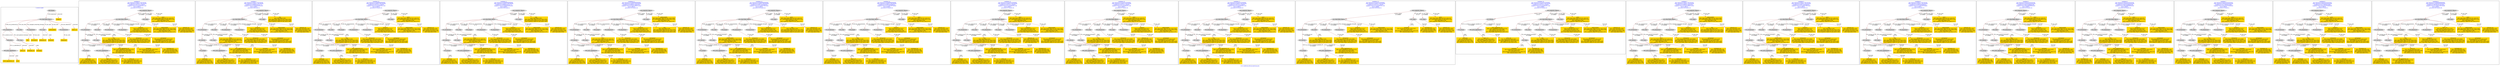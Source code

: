 digraph n0 {
fontcolor="blue"
remincross="true"
label="s14-s-california-african-american.json"
subgraph cluster_0 {
label="1-correct model"
n2[style="filled",color="white",fillcolor="lightgray",label="E12_Production1"];
n3[style="filled",color="white",fillcolor="lightgray",label="E39_Actor1"];
n4[style="filled",color="white",fillcolor="lightgray",label="E55_Type1"];
n5[style="filled",color="white",fillcolor="lightgray",label="E22_Man-Made_Object1"];
n6[style="filled",color="white",fillcolor="lightgray",label="E35_Title1"];
n7[style="filled",color="white",fillcolor="lightgray",label="E8_Acquisition1"];
n8[style="filled",color="white",fillcolor="lightgray",label="E55_Type2"];
n9[shape="plaintext",style="filled",fillcolor="gold",label="additionalInfo"];
n10[style="filled",color="white",fillcolor="lightgray",label="E54_Dimension1"];
n11[shape="plaintext",style="filled",fillcolor="gold",label="object_uri"];
n12[shape="plaintext",style="filled",fillcolor="gold",label="title"];
n13[style="filled",color="white",fillcolor="lightgray",label="E38_Image1"];
n14[shape="plaintext",style="filled",fillcolor="gold",label="imageUrl"];
n15[style="filled",color="white",fillcolor="lightgray",label="E82_Actor_Appellation1"];
n16[shape="plaintext",style="filled",fillcolor="gold",label="artist_uri"];
n17[shape="plaintext",style="filled",fillcolor="gold",label="dimensions"];
n18[shape="plaintext",style="filled",fillcolor="gold",label="technique_uri"];
n19[shape="plaintext",style="filled",fillcolor="gold",label="technique"];
n20[shape="plaintext",style="filled",fillcolor="gold",label="ethnicity_uri"];
n21[shape="plaintext",style="filled",fillcolor="gold",label="enthnicity"];
n22[shape="plaintext",style="filled",fillcolor="gold",label="artist_appellation_uri"];
n23[shape="plaintext",style="filled",fillcolor="gold",label="artist"];
n24[shape="plaintext",style="filled",fillcolor="gold",label="provenance"];
}
subgraph cluster_1 {
label="candidate 0\nlink coherence:0.9565217391304348\nnode coherence:0.9565217391304348\nconfidence:0.354724131268282\nmapping score:0.4755434952611108\ncost:22.99876\n-precision:0.52-recall:0.55"
n26[style="filled",color="white",fillcolor="lightgray",label="E12_Production1"];
n27[style="filled",color="white",fillcolor="lightgray",label="E21_Person1"];
n28[style="filled",color="white",fillcolor="lightgray",label="E55_Type1"];
n29[style="filled",color="white",fillcolor="lightgray",label="E74_Group1"];
n30[style="filled",color="white",fillcolor="lightgray",label="E82_Actor_Appellation1"];
n31[style="filled",color="white",fillcolor="lightgray",label="E22_Man-Made_Object1"];
n32[style="filled",color="white",fillcolor="lightgray",label="E35_Title1"];
n33[style="filled",color="white",fillcolor="lightgray",label="E54_Dimension1"];
n34[style="filled",color="white",fillcolor="lightgray",label="E8_Acquisition1"];
n35[style="filled",color="white",fillcolor="lightgray",label="E33_Linguistic_Object2"];
n36[style="filled",color="white",fillcolor="lightgray",label="E55_Type2"];
n37[shape="plaintext",style="filled",fillcolor="gold",label="artist_appellation_uri\n[E82_Actor_Appellation,classLink,0.573]\n[E21_Person,classLink,0.409]\n[E30_Right,P3_has_note,0.012]\n[E22_Man-Made_Object,P3_has_note,0.007]"];
n38[shape="plaintext",style="filled",fillcolor="gold",label="object_uri\n[E30_Right,P3_has_note,0.467]\n[E82_Actor_Appellation,label,0.203]\n[E21_Person,P3_has_note,0.175]\n[E22_Man-Made_Object,classLink,0.155]"];
n39[shape="plaintext",style="filled",fillcolor="gold",label="ethnicity_uri\n[E55_Type,classLink,0.492]\n[E74_Group,classLink,0.271]\n[E57_Material,classLink,0.198]\n[E55_Type,label,0.039]"];
n40[shape="plaintext",style="filled",fillcolor="gold",label="artist\n[E22_Man-Made_Object,P3_has_note,0.3]\n[E73_Information_Object,P3_has_note,0.245]\n[E35_Title,label,0.239]\n[E33_Linguistic_Object,P3_has_note,0.217]"];
n41[shape="plaintext",style="filled",fillcolor="gold",label="imageUrl\n[E38_Image,classLink,0.357]\n[E39_Actor,classLink,0.279]\n[E78_Collection,classLink,0.198]\n[E22_Man-Made_Object,classLink,0.167]"];
n42[shape="plaintext",style="filled",fillcolor="gold",label="artist_uri\n[E21_Person,classLink,0.461]\n[E82_Actor_Appellation,classLink,0.358]\n[E30_Right,P3_has_note,0.126]\n[E21_Person,P3_has_note,0.055]"];
n43[shape="plaintext",style="filled",fillcolor="gold",label="dimensions\n[E54_Dimension,P3_has_note,0.664]\n[E22_Man-Made_Object,P3_has_note,0.131]\n[E73_Information_Object,P3_has_note,0.103]\n[E22_Man-Made_Object,classLink,0.102]"];
n44[shape="plaintext",style="filled",fillcolor="gold",label="provenance\n[E8_Acquisition,P3_has_note,0.419]\n[E30_Right,P3_has_note,0.389]\n[E22_Man-Made_Object,P3_has_note,0.103]\n[E33_Linguistic_Object,P3_has_note,0.089]"];
n45[shape="plaintext",style="filled",fillcolor="gold",label="technique\n[E12_Production,P3_has_note,0.347]\n[E55_Type,label,0.287]\n[E29_Design_or_Procedure,P3_has_note,0.23]\n[E57_Material,label,0.136]"];
n46[shape="plaintext",style="filled",fillcolor="gold",label="technique_uri\n[E55_Type,classLink,0.38]\n[E74_Group,classLink,0.298]\n[E57_Material,classLink,0.271]\n[E55_Type,label,0.051]"];
n47[shape="plaintext",style="filled",fillcolor="gold",label="title\n[E35_Title,label,0.284]\n[E22_Man-Made_Object,P3_has_note,0.282]\n[E73_Information_Object,P3_has_note,0.245]\n[E33_Linguistic_Object,P3_has_note,0.189]"];
n48[shape="plaintext",style="filled",fillcolor="gold",label="enthnicity\n[E74_Group,label,0.397]\n[E74_Group,classLink,0.232]\n[E30_Right,P3_has_note,0.195]\n[E21_Person,P3_has_note,0.175]"];
n49[shape="plaintext",style="filled",fillcolor="gold",label="additionalInfo\n[E22_Man-Made_Object,P3_has_note,0.334]\n[E73_Information_Object,P3_has_note,0.284]\n[E35_Title,label,0.196]\n[E33_Linguistic_Object,P3_has_note,0.187]"];
}
subgraph cluster_2 {
label="candidate 1\nlink coherence:0.9565217391304348\nnode coherence:0.9565217391304348\nconfidence:0.3490692383781772\nmapping score:0.4736585309644092\ncost:22.99876\n-precision:0.48-recall:0.5"
n51[style="filled",color="white",fillcolor="lightgray",label="E12_Production1"];
n52[style="filled",color="white",fillcolor="lightgray",label="E21_Person1"];
n53[style="filled",color="white",fillcolor="lightgray",label="E55_Type1"];
n54[style="filled",color="white",fillcolor="lightgray",label="E74_Group1"];
n55[style="filled",color="white",fillcolor="lightgray",label="E82_Actor_Appellation1"];
n56[style="filled",color="white",fillcolor="lightgray",label="E22_Man-Made_Object1"];
n57[style="filled",color="white",fillcolor="lightgray",label="E35_Title1"];
n58[style="filled",color="white",fillcolor="lightgray",label="E54_Dimension1"];
n59[style="filled",color="white",fillcolor="lightgray",label="E8_Acquisition1"];
n60[style="filled",color="white",fillcolor="lightgray",label="E33_Linguistic_Object2"];
n61[style="filled",color="white",fillcolor="lightgray",label="E55_Type2"];
n62[shape="plaintext",style="filled",fillcolor="gold",label="artist_appellation_uri\n[E82_Actor_Appellation,classLink,0.573]\n[E21_Person,classLink,0.409]\n[E30_Right,P3_has_note,0.012]\n[E22_Man-Made_Object,P3_has_note,0.007]"];
n63[shape="plaintext",style="filled",fillcolor="gold",label="object_uri\n[E30_Right,P3_has_note,0.467]\n[E82_Actor_Appellation,label,0.203]\n[E21_Person,P3_has_note,0.175]\n[E22_Man-Made_Object,classLink,0.155]"];
n64[shape="plaintext",style="filled",fillcolor="gold",label="ethnicity_uri\n[E55_Type,classLink,0.492]\n[E74_Group,classLink,0.271]\n[E57_Material,classLink,0.198]\n[E55_Type,label,0.039]"];
n65[shape="plaintext",style="filled",fillcolor="gold",label="title\n[E35_Title,label,0.284]\n[E22_Man-Made_Object,P3_has_note,0.282]\n[E73_Information_Object,P3_has_note,0.245]\n[E33_Linguistic_Object,P3_has_note,0.189]"];
n66[shape="plaintext",style="filled",fillcolor="gold",label="imageUrl\n[E38_Image,classLink,0.357]\n[E39_Actor,classLink,0.279]\n[E78_Collection,classLink,0.198]\n[E22_Man-Made_Object,classLink,0.167]"];
n67[shape="plaintext",style="filled",fillcolor="gold",label="artist_uri\n[E21_Person,classLink,0.461]\n[E82_Actor_Appellation,classLink,0.358]\n[E30_Right,P3_has_note,0.126]\n[E21_Person,P3_has_note,0.055]"];
n68[shape="plaintext",style="filled",fillcolor="gold",label="dimensions\n[E54_Dimension,P3_has_note,0.664]\n[E22_Man-Made_Object,P3_has_note,0.131]\n[E73_Information_Object,P3_has_note,0.103]\n[E22_Man-Made_Object,classLink,0.102]"];
n69[shape="plaintext",style="filled",fillcolor="gold",label="provenance\n[E8_Acquisition,P3_has_note,0.419]\n[E30_Right,P3_has_note,0.389]\n[E22_Man-Made_Object,P3_has_note,0.103]\n[E33_Linguistic_Object,P3_has_note,0.089]"];
n70[shape="plaintext",style="filled",fillcolor="gold",label="technique\n[E12_Production,P3_has_note,0.347]\n[E55_Type,label,0.287]\n[E29_Design_or_Procedure,P3_has_note,0.23]\n[E57_Material,label,0.136]"];
n71[shape="plaintext",style="filled",fillcolor="gold",label="technique_uri\n[E55_Type,classLink,0.38]\n[E74_Group,classLink,0.298]\n[E57_Material,classLink,0.271]\n[E55_Type,label,0.051]"];
n72[shape="plaintext",style="filled",fillcolor="gold",label="enthnicity\n[E74_Group,label,0.397]\n[E74_Group,classLink,0.232]\n[E30_Right,P3_has_note,0.195]\n[E21_Person,P3_has_note,0.175]"];
n73[shape="plaintext",style="filled",fillcolor="gold",label="artist\n[E22_Man-Made_Object,P3_has_note,0.3]\n[E73_Information_Object,P3_has_note,0.245]\n[E35_Title,label,0.239]\n[E33_Linguistic_Object,P3_has_note,0.217]"];
n74[shape="plaintext",style="filled",fillcolor="gold",label="additionalInfo\n[E22_Man-Made_Object,P3_has_note,0.334]\n[E73_Information_Object,P3_has_note,0.284]\n[E35_Title,label,0.196]\n[E33_Linguistic_Object,P3_has_note,0.187]"];
}
subgraph cluster_3 {
label="candidate 10\nlink coherence:0.9166666666666666\nnode coherence:0.9565217391304348\nconfidence:0.354724131268282\nmapping score:0.4755434952611108\ncost:23.99876\n-precision:0.5-recall:0.55"
n76[style="filled",color="white",fillcolor="lightgray",label="E12_Production1"];
n77[style="filled",color="white",fillcolor="lightgray",label="E21_Person1"];
n78[style="filled",color="white",fillcolor="lightgray",label="E55_Type1"];
n79[style="filled",color="white",fillcolor="lightgray",label="E74_Group1"];
n80[style="filled",color="white",fillcolor="lightgray",label="E82_Actor_Appellation1"];
n81[style="filled",color="white",fillcolor="lightgray",label="E22_Man-Made_Object1"];
n82[style="filled",color="white",fillcolor="lightgray",label="E35_Title1"];
n83[style="filled",color="white",fillcolor="lightgray",label="E38_Image1"];
n84[style="filled",color="white",fillcolor="lightgray",label="E54_Dimension1"];
n85[style="filled",color="white",fillcolor="lightgray",label="E8_Acquisition1"];
n86[style="filled",color="white",fillcolor="lightgray",label="E33_Linguistic_Object2"];
n87[style="filled",color="white",fillcolor="lightgray",label="E55_Type2"];
n88[shape="plaintext",style="filled",fillcolor="gold",label="artist_appellation_uri\n[E82_Actor_Appellation,classLink,0.573]\n[E21_Person,classLink,0.409]\n[E30_Right,P3_has_note,0.012]\n[E22_Man-Made_Object,P3_has_note,0.007]"];
n89[shape="plaintext",style="filled",fillcolor="gold",label="object_uri\n[E30_Right,P3_has_note,0.467]\n[E82_Actor_Appellation,label,0.203]\n[E21_Person,P3_has_note,0.175]\n[E22_Man-Made_Object,classLink,0.155]"];
n90[shape="plaintext",style="filled",fillcolor="gold",label="ethnicity_uri\n[E55_Type,classLink,0.492]\n[E74_Group,classLink,0.271]\n[E57_Material,classLink,0.198]\n[E55_Type,label,0.039]"];
n91[shape="plaintext",style="filled",fillcolor="gold",label="artist\n[E22_Man-Made_Object,P3_has_note,0.3]\n[E73_Information_Object,P3_has_note,0.245]\n[E35_Title,label,0.239]\n[E33_Linguistic_Object,P3_has_note,0.217]"];
n92[shape="plaintext",style="filled",fillcolor="gold",label="imageUrl\n[E38_Image,classLink,0.357]\n[E39_Actor,classLink,0.279]\n[E78_Collection,classLink,0.198]\n[E22_Man-Made_Object,classLink,0.167]"];
n93[shape="plaintext",style="filled",fillcolor="gold",label="artist_uri\n[E21_Person,classLink,0.461]\n[E82_Actor_Appellation,classLink,0.358]\n[E30_Right,P3_has_note,0.126]\n[E21_Person,P3_has_note,0.055]"];
n94[shape="plaintext",style="filled",fillcolor="gold",label="dimensions\n[E54_Dimension,P3_has_note,0.664]\n[E22_Man-Made_Object,P3_has_note,0.131]\n[E73_Information_Object,P3_has_note,0.103]\n[E22_Man-Made_Object,classLink,0.102]"];
n95[shape="plaintext",style="filled",fillcolor="gold",label="provenance\n[E8_Acquisition,P3_has_note,0.419]\n[E30_Right,P3_has_note,0.389]\n[E22_Man-Made_Object,P3_has_note,0.103]\n[E33_Linguistic_Object,P3_has_note,0.089]"];
n96[shape="plaintext",style="filled",fillcolor="gold",label="technique\n[E12_Production,P3_has_note,0.347]\n[E55_Type,label,0.287]\n[E29_Design_or_Procedure,P3_has_note,0.23]\n[E57_Material,label,0.136]"];
n97[shape="plaintext",style="filled",fillcolor="gold",label="technique_uri\n[E55_Type,classLink,0.38]\n[E74_Group,classLink,0.298]\n[E57_Material,classLink,0.271]\n[E55_Type,label,0.051]"];
n98[shape="plaintext",style="filled",fillcolor="gold",label="title\n[E35_Title,label,0.284]\n[E22_Man-Made_Object,P3_has_note,0.282]\n[E73_Information_Object,P3_has_note,0.245]\n[E33_Linguistic_Object,P3_has_note,0.189]"];
n99[shape="plaintext",style="filled",fillcolor="gold",label="enthnicity\n[E74_Group,label,0.397]\n[E74_Group,classLink,0.232]\n[E30_Right,P3_has_note,0.195]\n[E21_Person,P3_has_note,0.175]"];
n100[shape="plaintext",style="filled",fillcolor="gold",label="additionalInfo\n[E22_Man-Made_Object,P3_has_note,0.334]\n[E73_Information_Object,P3_has_note,0.284]\n[E35_Title,label,0.196]\n[E33_Linguistic_Object,P3_has_note,0.187]"];
}
subgraph cluster_4 {
label="candidate 11\nlink coherence:0.9166666666666666\nnode coherence:0.9565217391304348\nconfidence:0.3490692383781772\nmapping score:0.4736585309644092\ncost:23.99876\n-precision:0.46-recall:0.5"
n102[style="filled",color="white",fillcolor="lightgray",label="E12_Production1"];
n103[style="filled",color="white",fillcolor="lightgray",label="E21_Person1"];
n104[style="filled",color="white",fillcolor="lightgray",label="E55_Type1"];
n105[style="filled",color="white",fillcolor="lightgray",label="E74_Group1"];
n106[style="filled",color="white",fillcolor="lightgray",label="E82_Actor_Appellation1"];
n107[style="filled",color="white",fillcolor="lightgray",label="E22_Man-Made_Object1"];
n108[style="filled",color="white",fillcolor="lightgray",label="E35_Title1"];
n109[style="filled",color="white",fillcolor="lightgray",label="E38_Image1"];
n110[style="filled",color="white",fillcolor="lightgray",label="E54_Dimension1"];
n111[style="filled",color="white",fillcolor="lightgray",label="E8_Acquisition1"];
n112[style="filled",color="white",fillcolor="lightgray",label="E33_Linguistic_Object2"];
n113[style="filled",color="white",fillcolor="lightgray",label="E55_Type2"];
n114[shape="plaintext",style="filled",fillcolor="gold",label="artist_appellation_uri\n[E82_Actor_Appellation,classLink,0.573]\n[E21_Person,classLink,0.409]\n[E30_Right,P3_has_note,0.012]\n[E22_Man-Made_Object,P3_has_note,0.007]"];
n115[shape="plaintext",style="filled",fillcolor="gold",label="object_uri\n[E30_Right,P3_has_note,0.467]\n[E82_Actor_Appellation,label,0.203]\n[E21_Person,P3_has_note,0.175]\n[E22_Man-Made_Object,classLink,0.155]"];
n116[shape="plaintext",style="filled",fillcolor="gold",label="ethnicity_uri\n[E55_Type,classLink,0.492]\n[E74_Group,classLink,0.271]\n[E57_Material,classLink,0.198]\n[E55_Type,label,0.039]"];
n117[shape="plaintext",style="filled",fillcolor="gold",label="title\n[E35_Title,label,0.284]\n[E22_Man-Made_Object,P3_has_note,0.282]\n[E73_Information_Object,P3_has_note,0.245]\n[E33_Linguistic_Object,P3_has_note,0.189]"];
n118[shape="plaintext",style="filled",fillcolor="gold",label="imageUrl\n[E38_Image,classLink,0.357]\n[E39_Actor,classLink,0.279]\n[E78_Collection,classLink,0.198]\n[E22_Man-Made_Object,classLink,0.167]"];
n119[shape="plaintext",style="filled",fillcolor="gold",label="artist_uri\n[E21_Person,classLink,0.461]\n[E82_Actor_Appellation,classLink,0.358]\n[E30_Right,P3_has_note,0.126]\n[E21_Person,P3_has_note,0.055]"];
n120[shape="plaintext",style="filled",fillcolor="gold",label="dimensions\n[E54_Dimension,P3_has_note,0.664]\n[E22_Man-Made_Object,P3_has_note,0.131]\n[E73_Information_Object,P3_has_note,0.103]\n[E22_Man-Made_Object,classLink,0.102]"];
n121[shape="plaintext",style="filled",fillcolor="gold",label="provenance\n[E8_Acquisition,P3_has_note,0.419]\n[E30_Right,P3_has_note,0.389]\n[E22_Man-Made_Object,P3_has_note,0.103]\n[E33_Linguistic_Object,P3_has_note,0.089]"];
n122[shape="plaintext",style="filled",fillcolor="gold",label="technique\n[E12_Production,P3_has_note,0.347]\n[E55_Type,label,0.287]\n[E29_Design_or_Procedure,P3_has_note,0.23]\n[E57_Material,label,0.136]"];
n123[shape="plaintext",style="filled",fillcolor="gold",label="technique_uri\n[E55_Type,classLink,0.38]\n[E74_Group,classLink,0.298]\n[E57_Material,classLink,0.271]\n[E55_Type,label,0.051]"];
n124[shape="plaintext",style="filled",fillcolor="gold",label="enthnicity\n[E74_Group,label,0.397]\n[E74_Group,classLink,0.232]\n[E30_Right,P3_has_note,0.195]\n[E21_Person,P3_has_note,0.175]"];
n125[shape="plaintext",style="filled",fillcolor="gold",label="artist\n[E22_Man-Made_Object,P3_has_note,0.3]\n[E73_Information_Object,P3_has_note,0.245]\n[E35_Title,label,0.239]\n[E33_Linguistic_Object,P3_has_note,0.217]"];
n126[shape="plaintext",style="filled",fillcolor="gold",label="additionalInfo\n[E22_Man-Made_Object,P3_has_note,0.334]\n[E73_Information_Object,P3_has_note,0.284]\n[E35_Title,label,0.196]\n[E33_Linguistic_Object,P3_has_note,0.187]"];
}
subgraph cluster_5 {
label="candidate 12\nlink coherence:0.9166666666666666\nnode coherence:0.9565217391304348\nconfidence:0.34489542196032824\nmapping score:0.47226725882512616\ncost:23.99876\n-precision:0.42-recall:0.45"
n128[style="filled",color="white",fillcolor="lightgray",label="E12_Production1"];
n129[style="filled",color="white",fillcolor="lightgray",label="E21_Person1"];
n130[style="filled",color="white",fillcolor="lightgray",label="E55_Type1"];
n131[style="filled",color="white",fillcolor="lightgray",label="E74_Group1"];
n132[style="filled",color="white",fillcolor="lightgray",label="E82_Actor_Appellation1"];
n133[style="filled",color="white",fillcolor="lightgray",label="E22_Man-Made_Object1"];
n134[style="filled",color="white",fillcolor="lightgray",label="E35_Title1"];
n135[style="filled",color="white",fillcolor="lightgray",label="E38_Image1"];
n136[style="filled",color="white",fillcolor="lightgray",label="E54_Dimension1"];
n137[style="filled",color="white",fillcolor="lightgray",label="E8_Acquisition1"];
n138[style="filled",color="white",fillcolor="lightgray",label="E33_Linguistic_Object2"];
n139[style="filled",color="white",fillcolor="lightgray",label="E55_Type2"];
n140[shape="plaintext",style="filled",fillcolor="gold",label="artist_appellation_uri\n[E82_Actor_Appellation,classLink,0.573]\n[E21_Person,classLink,0.409]\n[E30_Right,P3_has_note,0.012]\n[E22_Man-Made_Object,P3_has_note,0.007]"];
n141[shape="plaintext",style="filled",fillcolor="gold",label="object_uri\n[E30_Right,P3_has_note,0.467]\n[E82_Actor_Appellation,label,0.203]\n[E21_Person,P3_has_note,0.175]\n[E22_Man-Made_Object,classLink,0.155]"];
n142[shape="plaintext",style="filled",fillcolor="gold",label="ethnicity_uri\n[E55_Type,classLink,0.492]\n[E74_Group,classLink,0.271]\n[E57_Material,classLink,0.198]\n[E55_Type,label,0.039]"];
n143[shape="plaintext",style="filled",fillcolor="gold",label="additionalInfo\n[E22_Man-Made_Object,P3_has_note,0.334]\n[E73_Information_Object,P3_has_note,0.284]\n[E35_Title,label,0.196]\n[E33_Linguistic_Object,P3_has_note,0.187]"];
n144[shape="plaintext",style="filled",fillcolor="gold",label="imageUrl\n[E38_Image,classLink,0.357]\n[E39_Actor,classLink,0.279]\n[E78_Collection,classLink,0.198]\n[E22_Man-Made_Object,classLink,0.167]"];
n145[shape="plaintext",style="filled",fillcolor="gold",label="artist_uri\n[E21_Person,classLink,0.461]\n[E82_Actor_Appellation,classLink,0.358]\n[E30_Right,P3_has_note,0.126]\n[E21_Person,P3_has_note,0.055]"];
n146[shape="plaintext",style="filled",fillcolor="gold",label="dimensions\n[E54_Dimension,P3_has_note,0.664]\n[E22_Man-Made_Object,P3_has_note,0.131]\n[E73_Information_Object,P3_has_note,0.103]\n[E22_Man-Made_Object,classLink,0.102]"];
n147[shape="plaintext",style="filled",fillcolor="gold",label="provenance\n[E8_Acquisition,P3_has_note,0.419]\n[E30_Right,P3_has_note,0.389]\n[E22_Man-Made_Object,P3_has_note,0.103]\n[E33_Linguistic_Object,P3_has_note,0.089]"];
n148[shape="plaintext",style="filled",fillcolor="gold",label="technique\n[E12_Production,P3_has_note,0.347]\n[E55_Type,label,0.287]\n[E29_Design_or_Procedure,P3_has_note,0.23]\n[E57_Material,label,0.136]"];
n149[shape="plaintext",style="filled",fillcolor="gold",label="technique_uri\n[E55_Type,classLink,0.38]\n[E74_Group,classLink,0.298]\n[E57_Material,classLink,0.271]\n[E55_Type,label,0.051]"];
n150[shape="plaintext",style="filled",fillcolor="gold",label="enthnicity\n[E74_Group,label,0.397]\n[E74_Group,classLink,0.232]\n[E30_Right,P3_has_note,0.195]\n[E21_Person,P3_has_note,0.175]"];
n151[shape="plaintext",style="filled",fillcolor="gold",label="artist\n[E22_Man-Made_Object,P3_has_note,0.3]\n[E73_Information_Object,P3_has_note,0.245]\n[E35_Title,label,0.239]\n[E33_Linguistic_Object,P3_has_note,0.217]"];
n152[shape="plaintext",style="filled",fillcolor="gold",label="title\n[E35_Title,label,0.284]\n[E22_Man-Made_Object,P3_has_note,0.282]\n[E73_Information_Object,P3_has_note,0.245]\n[E33_Linguistic_Object,P3_has_note,0.189]"];
}
subgraph cluster_6 {
label="candidate 13\nlink coherence:0.9166666666666666\nnode coherence:0.9565217391304348\nconfidence:0.3439113594580533\nmapping score:0.4719392379910345\ncost:23.99876\n-precision:0.42-recall:0.45"
n154[style="filled",color="white",fillcolor="lightgray",label="E12_Production1"];
n155[style="filled",color="white",fillcolor="lightgray",label="E21_Person1"];
n156[style="filled",color="white",fillcolor="lightgray",label="E55_Type1"];
n157[style="filled",color="white",fillcolor="lightgray",label="E74_Group1"];
n158[style="filled",color="white",fillcolor="lightgray",label="E82_Actor_Appellation1"];
n159[style="filled",color="white",fillcolor="lightgray",label="E22_Man-Made_Object1"];
n160[style="filled",color="white",fillcolor="lightgray",label="E35_Title1"];
n161[style="filled",color="white",fillcolor="lightgray",label="E38_Image1"];
n162[style="filled",color="white",fillcolor="lightgray",label="E54_Dimension1"];
n163[style="filled",color="white",fillcolor="lightgray",label="E8_Acquisition1"];
n164[style="filled",color="white",fillcolor="lightgray",label="E33_Linguistic_Object2"];
n165[style="filled",color="white",fillcolor="lightgray",label="E55_Type2"];
n166[shape="plaintext",style="filled",fillcolor="gold",label="artist_appellation_uri\n[E82_Actor_Appellation,classLink,0.573]\n[E21_Person,classLink,0.409]\n[E30_Right,P3_has_note,0.012]\n[E22_Man-Made_Object,P3_has_note,0.007]"];
n167[shape="plaintext",style="filled",fillcolor="gold",label="object_uri\n[E30_Right,P3_has_note,0.467]\n[E82_Actor_Appellation,label,0.203]\n[E21_Person,P3_has_note,0.175]\n[E22_Man-Made_Object,classLink,0.155]"];
n168[shape="plaintext",style="filled",fillcolor="gold",label="ethnicity_uri\n[E55_Type,classLink,0.492]\n[E74_Group,classLink,0.271]\n[E57_Material,classLink,0.198]\n[E55_Type,label,0.039]"];
n169[shape="plaintext",style="filled",fillcolor="gold",label="artist\n[E22_Man-Made_Object,P3_has_note,0.3]\n[E73_Information_Object,P3_has_note,0.245]\n[E35_Title,label,0.239]\n[E33_Linguistic_Object,P3_has_note,0.217]"];
n170[shape="plaintext",style="filled",fillcolor="gold",label="imageUrl\n[E38_Image,classLink,0.357]\n[E39_Actor,classLink,0.279]\n[E78_Collection,classLink,0.198]\n[E22_Man-Made_Object,classLink,0.167]"];
n171[shape="plaintext",style="filled",fillcolor="gold",label="artist_uri\n[E21_Person,classLink,0.461]\n[E82_Actor_Appellation,classLink,0.358]\n[E30_Right,P3_has_note,0.126]\n[E21_Person,P3_has_note,0.055]"];
n172[shape="plaintext",style="filled",fillcolor="gold",label="dimensions\n[E54_Dimension,P3_has_note,0.664]\n[E22_Man-Made_Object,P3_has_note,0.131]\n[E73_Information_Object,P3_has_note,0.103]\n[E22_Man-Made_Object,classLink,0.102]"];
n173[shape="plaintext",style="filled",fillcolor="gold",label="provenance\n[E8_Acquisition,P3_has_note,0.419]\n[E30_Right,P3_has_note,0.389]\n[E22_Man-Made_Object,P3_has_note,0.103]\n[E33_Linguistic_Object,P3_has_note,0.089]"];
n174[shape="plaintext",style="filled",fillcolor="gold",label="technique\n[E12_Production,P3_has_note,0.347]\n[E55_Type,label,0.287]\n[E29_Design_or_Procedure,P3_has_note,0.23]\n[E57_Material,label,0.136]"];
n175[shape="plaintext",style="filled",fillcolor="gold",label="technique_uri\n[E55_Type,classLink,0.38]\n[E74_Group,classLink,0.298]\n[E57_Material,classLink,0.271]\n[E55_Type,label,0.051]"];
n176[shape="plaintext",style="filled",fillcolor="gold",label="additionalInfo\n[E22_Man-Made_Object,P3_has_note,0.334]\n[E73_Information_Object,P3_has_note,0.284]\n[E35_Title,label,0.196]\n[E33_Linguistic_Object,P3_has_note,0.187]"];
n177[shape="plaintext",style="filled",fillcolor="gold",label="enthnicity\n[E74_Group,label,0.397]\n[E74_Group,classLink,0.232]\n[E30_Right,P3_has_note,0.195]\n[E21_Person,P3_has_note,0.175]"];
n178[shape="plaintext",style="filled",fillcolor="gold",label="title\n[E35_Title,label,0.284]\n[E22_Man-Made_Object,P3_has_note,0.282]\n[E73_Information_Object,P3_has_note,0.245]\n[E33_Linguistic_Object,P3_has_note,0.189]"];
}
subgraph cluster_7 {
label="candidate 14\nlink coherence:0.9166666666666666\nnode coherence:0.9565217391304348\nconfidence:0.3420823584090075\nmapping score:0.4713295709746859\ncost:23.99876\n-precision:0.5-recall:0.55"
n180[style="filled",color="white",fillcolor="lightgray",label="E12_Production1"];
n181[style="filled",color="white",fillcolor="lightgray",label="E21_Person1"];
n182[style="filled",color="white",fillcolor="lightgray",label="E55_Type1"];
n183[style="filled",color="white",fillcolor="lightgray",label="E74_Group1"];
n184[style="filled",color="white",fillcolor="lightgray",label="E82_Actor_Appellation1"];
n185[style="filled",color="white",fillcolor="lightgray",label="E22_Man-Made_Object1"];
n186[style="filled",color="white",fillcolor="lightgray",label="E35_Title1"];
n187[style="filled",color="white",fillcolor="lightgray",label="E38_Image1"];
n188[style="filled",color="white",fillcolor="lightgray",label="E54_Dimension1"];
n189[style="filled",color="white",fillcolor="lightgray",label="E8_Acquisition1"];
n190[style="filled",color="white",fillcolor="lightgray",label="E33_Linguistic_Object2"];
n191[style="filled",color="white",fillcolor="lightgray",label="E55_Type2"];
n192[shape="plaintext",style="filled",fillcolor="gold",label="artist_appellation_uri\n[E82_Actor_Appellation,classLink,0.573]\n[E21_Person,classLink,0.409]\n[E30_Right,P3_has_note,0.012]\n[E22_Man-Made_Object,P3_has_note,0.007]"];
n193[shape="plaintext",style="filled",fillcolor="gold",label="object_uri\n[E30_Right,P3_has_note,0.467]\n[E82_Actor_Appellation,label,0.203]\n[E21_Person,P3_has_note,0.175]\n[E22_Man-Made_Object,classLink,0.155]"];
n194[shape="plaintext",style="filled",fillcolor="gold",label="ethnicity_uri\n[E55_Type,classLink,0.492]\n[E74_Group,classLink,0.271]\n[E57_Material,classLink,0.198]\n[E55_Type,label,0.039]"];
n195[shape="plaintext",style="filled",fillcolor="gold",label="artist\n[E22_Man-Made_Object,P3_has_note,0.3]\n[E73_Information_Object,P3_has_note,0.245]\n[E35_Title,label,0.239]\n[E33_Linguistic_Object,P3_has_note,0.217]"];
n196[shape="plaintext",style="filled",fillcolor="gold",label="imageUrl\n[E38_Image,classLink,0.357]\n[E39_Actor,classLink,0.279]\n[E78_Collection,classLink,0.198]\n[E22_Man-Made_Object,classLink,0.167]"];
n197[shape="plaintext",style="filled",fillcolor="gold",label="artist_uri\n[E21_Person,classLink,0.461]\n[E82_Actor_Appellation,classLink,0.358]\n[E30_Right,P3_has_note,0.126]\n[E21_Person,P3_has_note,0.055]"];
n198[shape="plaintext",style="filled",fillcolor="gold",label="dimensions\n[E54_Dimension,P3_has_note,0.664]\n[E22_Man-Made_Object,P3_has_note,0.131]\n[E73_Information_Object,P3_has_note,0.103]\n[E22_Man-Made_Object,classLink,0.102]"];
n199[shape="plaintext",style="filled",fillcolor="gold",label="provenance\n[E8_Acquisition,P3_has_note,0.419]\n[E30_Right,P3_has_note,0.389]\n[E22_Man-Made_Object,P3_has_note,0.103]\n[E33_Linguistic_Object,P3_has_note,0.089]"];
n200[shape="plaintext",style="filled",fillcolor="gold",label="technique\n[E12_Production,P3_has_note,0.347]\n[E55_Type,label,0.287]\n[E29_Design_or_Procedure,P3_has_note,0.23]\n[E57_Material,label,0.136]"];
n201[shape="plaintext",style="filled",fillcolor="gold",label="enthnicity\n[E74_Group,label,0.397]\n[E74_Group,classLink,0.232]\n[E30_Right,P3_has_note,0.195]\n[E21_Person,P3_has_note,0.175]"];
n202[shape="plaintext",style="filled",fillcolor="gold",label="technique_uri\n[E55_Type,classLink,0.38]\n[E74_Group,classLink,0.298]\n[E57_Material,classLink,0.271]\n[E55_Type,label,0.051]"];
n203[shape="plaintext",style="filled",fillcolor="gold",label="title\n[E35_Title,label,0.284]\n[E22_Man-Made_Object,P3_has_note,0.282]\n[E73_Information_Object,P3_has_note,0.245]\n[E33_Linguistic_Object,P3_has_note,0.189]"];
n204[shape="plaintext",style="filled",fillcolor="gold",label="additionalInfo\n[E22_Man-Made_Object,P3_has_note,0.334]\n[E73_Information_Object,P3_has_note,0.284]\n[E35_Title,label,0.196]\n[E33_Linguistic_Object,P3_has_note,0.187]"];
}
subgraph cluster_8 {
label="candidate 15\nlink coherence:0.9130434782608695\nnode coherence:0.9565217391304348\nconfidence:0.354724131268282\nmapping score:0.4755434952611108\ncost:22.99873\n-precision:0.57-recall:0.59"
n206[style="filled",color="white",fillcolor="lightgray",label="E12_Production1"];
n207[style="filled",color="white",fillcolor="lightgray",label="E21_Person1"];
n208[style="filled",color="white",fillcolor="lightgray",label="E55_Type1"];
n209[style="filled",color="white",fillcolor="lightgray",label="E74_Group1"];
n210[style="filled",color="white",fillcolor="lightgray",label="E82_Actor_Appellation1"];
n211[style="filled",color="white",fillcolor="lightgray",label="E22_Man-Made_Object1"];
n212[style="filled",color="white",fillcolor="lightgray",label="E35_Title1"];
n213[style="filled",color="white",fillcolor="lightgray",label="E54_Dimension1"];
n214[style="filled",color="white",fillcolor="lightgray",label="E55_Type2"];
n215[style="filled",color="white",fillcolor="lightgray",label="E8_Acquisition1"];
n216[style="filled",color="white",fillcolor="lightgray",label="E33_Linguistic_Object2"];
n217[shape="plaintext",style="filled",fillcolor="gold",label="artist_appellation_uri\n[E82_Actor_Appellation,classLink,0.573]\n[E21_Person,classLink,0.409]\n[E30_Right,P3_has_note,0.012]\n[E22_Man-Made_Object,P3_has_note,0.007]"];
n218[shape="plaintext",style="filled",fillcolor="gold",label="object_uri\n[E30_Right,P3_has_note,0.467]\n[E82_Actor_Appellation,label,0.203]\n[E21_Person,P3_has_note,0.175]\n[E22_Man-Made_Object,classLink,0.155]"];
n219[shape="plaintext",style="filled",fillcolor="gold",label="ethnicity_uri\n[E55_Type,classLink,0.492]\n[E74_Group,classLink,0.271]\n[E57_Material,classLink,0.198]\n[E55_Type,label,0.039]"];
n220[shape="plaintext",style="filled",fillcolor="gold",label="artist\n[E22_Man-Made_Object,P3_has_note,0.3]\n[E73_Information_Object,P3_has_note,0.245]\n[E35_Title,label,0.239]\n[E33_Linguistic_Object,P3_has_note,0.217]"];
n221[shape="plaintext",style="filled",fillcolor="gold",label="imageUrl\n[E38_Image,classLink,0.357]\n[E39_Actor,classLink,0.279]\n[E78_Collection,classLink,0.198]\n[E22_Man-Made_Object,classLink,0.167]"];
n222[shape="plaintext",style="filled",fillcolor="gold",label="artist_uri\n[E21_Person,classLink,0.461]\n[E82_Actor_Appellation,classLink,0.358]\n[E30_Right,P3_has_note,0.126]\n[E21_Person,P3_has_note,0.055]"];
n223[shape="plaintext",style="filled",fillcolor="gold",label="dimensions\n[E54_Dimension,P3_has_note,0.664]\n[E22_Man-Made_Object,P3_has_note,0.131]\n[E73_Information_Object,P3_has_note,0.103]\n[E22_Man-Made_Object,classLink,0.102]"];
n224[shape="plaintext",style="filled",fillcolor="gold",label="provenance\n[E8_Acquisition,P3_has_note,0.419]\n[E30_Right,P3_has_note,0.389]\n[E22_Man-Made_Object,P3_has_note,0.103]\n[E33_Linguistic_Object,P3_has_note,0.089]"];
n225[shape="plaintext",style="filled",fillcolor="gold",label="technique\n[E12_Production,P3_has_note,0.347]\n[E55_Type,label,0.287]\n[E29_Design_or_Procedure,P3_has_note,0.23]\n[E57_Material,label,0.136]"];
n226[shape="plaintext",style="filled",fillcolor="gold",label="technique_uri\n[E55_Type,classLink,0.38]\n[E74_Group,classLink,0.298]\n[E57_Material,classLink,0.271]\n[E55_Type,label,0.051]"];
n227[shape="plaintext",style="filled",fillcolor="gold",label="title\n[E35_Title,label,0.284]\n[E22_Man-Made_Object,P3_has_note,0.282]\n[E73_Information_Object,P3_has_note,0.245]\n[E33_Linguistic_Object,P3_has_note,0.189]"];
n228[shape="plaintext",style="filled",fillcolor="gold",label="enthnicity\n[E74_Group,label,0.397]\n[E74_Group,classLink,0.232]\n[E30_Right,P3_has_note,0.195]\n[E21_Person,P3_has_note,0.175]"];
n229[shape="plaintext",style="filled",fillcolor="gold",label="additionalInfo\n[E22_Man-Made_Object,P3_has_note,0.334]\n[E73_Information_Object,P3_has_note,0.284]\n[E35_Title,label,0.196]\n[E33_Linguistic_Object,P3_has_note,0.187]"];
}
subgraph cluster_9 {
label="candidate 16\nlink coherence:0.9130434782608695\nnode coherence:0.9565217391304348\nconfidence:0.354724131268282\nmapping score:0.4755434952611108\ncost:22.99874\n-precision:0.57-recall:0.59"
n231[style="filled",color="white",fillcolor="lightgray",label="E12_Production1"];
n232[style="filled",color="white",fillcolor="lightgray",label="E21_Person1"];
n233[style="filled",color="white",fillcolor="lightgray",label="E55_Type1"];
n234[style="filled",color="white",fillcolor="lightgray",label="E74_Group1"];
n235[style="filled",color="white",fillcolor="lightgray",label="E82_Actor_Appellation1"];
n236[style="filled",color="white",fillcolor="lightgray",label="E22_Man-Made_Object1"];
n237[style="filled",color="white",fillcolor="lightgray",label="E35_Title1"];
n238[style="filled",color="white",fillcolor="lightgray",label="E54_Dimension1"];
n239[style="filled",color="white",fillcolor="lightgray",label="E55_Type2"];
n240[style="filled",color="white",fillcolor="lightgray",label="E8_Acquisition1"];
n241[style="filled",color="white",fillcolor="lightgray",label="E33_Linguistic_Object1"];
n242[shape="plaintext",style="filled",fillcolor="gold",label="artist_appellation_uri\n[E82_Actor_Appellation,classLink,0.573]\n[E21_Person,classLink,0.409]\n[E30_Right,P3_has_note,0.012]\n[E22_Man-Made_Object,P3_has_note,0.007]"];
n243[shape="plaintext",style="filled",fillcolor="gold",label="object_uri\n[E30_Right,P3_has_note,0.467]\n[E82_Actor_Appellation,label,0.203]\n[E21_Person,P3_has_note,0.175]\n[E22_Man-Made_Object,classLink,0.155]"];
n244[shape="plaintext",style="filled",fillcolor="gold",label="ethnicity_uri\n[E55_Type,classLink,0.492]\n[E74_Group,classLink,0.271]\n[E57_Material,classLink,0.198]\n[E55_Type,label,0.039]"];
n245[shape="plaintext",style="filled",fillcolor="gold",label="imageUrl\n[E38_Image,classLink,0.357]\n[E39_Actor,classLink,0.279]\n[E78_Collection,classLink,0.198]\n[E22_Man-Made_Object,classLink,0.167]"];
n246[shape="plaintext",style="filled",fillcolor="gold",label="artist_uri\n[E21_Person,classLink,0.461]\n[E82_Actor_Appellation,classLink,0.358]\n[E30_Right,P3_has_note,0.126]\n[E21_Person,P3_has_note,0.055]"];
n247[shape="plaintext",style="filled",fillcolor="gold",label="dimensions\n[E54_Dimension,P3_has_note,0.664]\n[E22_Man-Made_Object,P3_has_note,0.131]\n[E73_Information_Object,P3_has_note,0.103]\n[E22_Man-Made_Object,classLink,0.102]"];
n248[shape="plaintext",style="filled",fillcolor="gold",label="provenance\n[E8_Acquisition,P3_has_note,0.419]\n[E30_Right,P3_has_note,0.389]\n[E22_Man-Made_Object,P3_has_note,0.103]\n[E33_Linguistic_Object,P3_has_note,0.089]"];
n249[shape="plaintext",style="filled",fillcolor="gold",label="technique\n[E12_Production,P3_has_note,0.347]\n[E55_Type,label,0.287]\n[E29_Design_or_Procedure,P3_has_note,0.23]\n[E57_Material,label,0.136]"];
n250[shape="plaintext",style="filled",fillcolor="gold",label="technique_uri\n[E55_Type,classLink,0.38]\n[E74_Group,classLink,0.298]\n[E57_Material,classLink,0.271]\n[E55_Type,label,0.051]"];
n251[shape="plaintext",style="filled",fillcolor="gold",label="title\n[E35_Title,label,0.284]\n[E22_Man-Made_Object,P3_has_note,0.282]\n[E73_Information_Object,P3_has_note,0.245]\n[E33_Linguistic_Object,P3_has_note,0.189]"];
n252[shape="plaintext",style="filled",fillcolor="gold",label="enthnicity\n[E74_Group,label,0.397]\n[E74_Group,classLink,0.232]\n[E30_Right,P3_has_note,0.195]\n[E21_Person,P3_has_note,0.175]"];
n253[shape="plaintext",style="filled",fillcolor="gold",label="additionalInfo\n[E22_Man-Made_Object,P3_has_note,0.334]\n[E73_Information_Object,P3_has_note,0.284]\n[E35_Title,label,0.196]\n[E33_Linguistic_Object,P3_has_note,0.187]"];
n254[shape="plaintext",style="filled",fillcolor="gold",label="artist\n[E22_Man-Made_Object,P3_has_note,0.3]\n[E73_Information_Object,P3_has_note,0.245]\n[E35_Title,label,0.239]\n[E33_Linguistic_Object,P3_has_note,0.217]"];
}
subgraph cluster_10 {
label="candidate 17\nlink coherence:0.9130434782608695\nnode coherence:0.9565217391304348\nconfidence:0.354724131268282\nmapping score:0.4755434952611108\ncost:22.99879\n-precision:0.52-recall:0.55"
n256[style="filled",color="white",fillcolor="lightgray",label="E12_Production1"];
n257[style="filled",color="white",fillcolor="lightgray",label="E21_Person1"];
n258[style="filled",color="white",fillcolor="lightgray",label="E55_Type1"];
n259[style="filled",color="white",fillcolor="lightgray",label="E74_Group1"];
n260[style="filled",color="white",fillcolor="lightgray",label="E82_Actor_Appellation1"];
n261[style="filled",color="white",fillcolor="lightgray",label="E22_Man-Made_Object1"];
n262[style="filled",color="white",fillcolor="lightgray",label="E35_Title1"];
n263[style="filled",color="white",fillcolor="lightgray",label="E54_Dimension1"];
n264[style="filled",color="white",fillcolor="lightgray",label="E8_Acquisition1"];
n265[style="filled",color="white",fillcolor="lightgray",label="E33_Linguistic_Object1"];
n266[style="filled",color="white",fillcolor="lightgray",label="E55_Type2"];
n267[shape="plaintext",style="filled",fillcolor="gold",label="artist_appellation_uri\n[E82_Actor_Appellation,classLink,0.573]\n[E21_Person,classLink,0.409]\n[E30_Right,P3_has_note,0.012]\n[E22_Man-Made_Object,P3_has_note,0.007]"];
n268[shape="plaintext",style="filled",fillcolor="gold",label="object_uri\n[E30_Right,P3_has_note,0.467]\n[E82_Actor_Appellation,label,0.203]\n[E21_Person,P3_has_note,0.175]\n[E22_Man-Made_Object,classLink,0.155]"];
n269[shape="plaintext",style="filled",fillcolor="gold",label="ethnicity_uri\n[E55_Type,classLink,0.492]\n[E74_Group,classLink,0.271]\n[E57_Material,classLink,0.198]\n[E55_Type,label,0.039]"];
n270[shape="plaintext",style="filled",fillcolor="gold",label="imageUrl\n[E38_Image,classLink,0.357]\n[E39_Actor,classLink,0.279]\n[E78_Collection,classLink,0.198]\n[E22_Man-Made_Object,classLink,0.167]"];
n271[shape="plaintext",style="filled",fillcolor="gold",label="artist_uri\n[E21_Person,classLink,0.461]\n[E82_Actor_Appellation,classLink,0.358]\n[E30_Right,P3_has_note,0.126]\n[E21_Person,P3_has_note,0.055]"];
n272[shape="plaintext",style="filled",fillcolor="gold",label="dimensions\n[E54_Dimension,P3_has_note,0.664]\n[E22_Man-Made_Object,P3_has_note,0.131]\n[E73_Information_Object,P3_has_note,0.103]\n[E22_Man-Made_Object,classLink,0.102]"];
n273[shape="plaintext",style="filled",fillcolor="gold",label="provenance\n[E8_Acquisition,P3_has_note,0.419]\n[E30_Right,P3_has_note,0.389]\n[E22_Man-Made_Object,P3_has_note,0.103]\n[E33_Linguistic_Object,P3_has_note,0.089]"];
n274[shape="plaintext",style="filled",fillcolor="gold",label="technique\n[E12_Production,P3_has_note,0.347]\n[E55_Type,label,0.287]\n[E29_Design_or_Procedure,P3_has_note,0.23]\n[E57_Material,label,0.136]"];
n275[shape="plaintext",style="filled",fillcolor="gold",label="technique_uri\n[E55_Type,classLink,0.38]\n[E74_Group,classLink,0.298]\n[E57_Material,classLink,0.271]\n[E55_Type,label,0.051]"];
n276[shape="plaintext",style="filled",fillcolor="gold",label="title\n[E35_Title,label,0.284]\n[E22_Man-Made_Object,P3_has_note,0.282]\n[E73_Information_Object,P3_has_note,0.245]\n[E33_Linguistic_Object,P3_has_note,0.189]"];
n277[shape="plaintext",style="filled",fillcolor="gold",label="enthnicity\n[E74_Group,label,0.397]\n[E74_Group,classLink,0.232]\n[E30_Right,P3_has_note,0.195]\n[E21_Person,P3_has_note,0.175]"];
n278[shape="plaintext",style="filled",fillcolor="gold",label="additionalInfo\n[E22_Man-Made_Object,P3_has_note,0.334]\n[E73_Information_Object,P3_has_note,0.284]\n[E35_Title,label,0.196]\n[E33_Linguistic_Object,P3_has_note,0.187]"];
n279[shape="plaintext",style="filled",fillcolor="gold",label="artist\n[E22_Man-Made_Object,P3_has_note,0.3]\n[E73_Information_Object,P3_has_note,0.245]\n[E35_Title,label,0.239]\n[E33_Linguistic_Object,P3_has_note,0.217]"];
}
subgraph cluster_11 {
label="candidate 18\nlink coherence:0.9130434782608695\nnode coherence:0.9565217391304348\nconfidence:0.354724131268282\nmapping score:0.4755434952611108\ncost:22.99886\n-precision:0.48-recall:0.5"
n281[style="filled",color="white",fillcolor="lightgray",label="E12_Production1"];
n282[style="filled",color="white",fillcolor="lightgray",label="E21_Person1"];
n283[style="filled",color="white",fillcolor="lightgray",label="E74_Group1"];
n284[style="filled",color="white",fillcolor="lightgray",label="E82_Actor_Appellation1"];
n285[style="filled",color="white",fillcolor="lightgray",label="E22_Man-Made_Object1"];
n286[style="filled",color="white",fillcolor="lightgray",label="E35_Title1"];
n287[style="filled",color="white",fillcolor="lightgray",label="E54_Dimension1"];
n288[style="filled",color="white",fillcolor="lightgray",label="E8_Acquisition1"];
n289[style="filled",color="white",fillcolor="lightgray",label="E33_Linguistic_Object2"];
n290[style="filled",color="white",fillcolor="lightgray",label="E55_Type1"];
n291[style="filled",color="white",fillcolor="lightgray",label="E55_Type2"];
n292[shape="plaintext",style="filled",fillcolor="gold",label="artist_appellation_uri\n[E82_Actor_Appellation,classLink,0.573]\n[E21_Person,classLink,0.409]\n[E30_Right,P3_has_note,0.012]\n[E22_Man-Made_Object,P3_has_note,0.007]"];
n293[shape="plaintext",style="filled",fillcolor="gold",label="object_uri\n[E30_Right,P3_has_note,0.467]\n[E82_Actor_Appellation,label,0.203]\n[E21_Person,P3_has_note,0.175]\n[E22_Man-Made_Object,classLink,0.155]"];
n294[shape="plaintext",style="filled",fillcolor="gold",label="ethnicity_uri\n[E55_Type,classLink,0.492]\n[E74_Group,classLink,0.271]\n[E57_Material,classLink,0.198]\n[E55_Type,label,0.039]"];
n295[shape="plaintext",style="filled",fillcolor="gold",label="artist\n[E22_Man-Made_Object,P3_has_note,0.3]\n[E73_Information_Object,P3_has_note,0.245]\n[E35_Title,label,0.239]\n[E33_Linguistic_Object,P3_has_note,0.217]"];
n296[shape="plaintext",style="filled",fillcolor="gold",label="imageUrl\n[E38_Image,classLink,0.357]\n[E39_Actor,classLink,0.279]\n[E78_Collection,classLink,0.198]\n[E22_Man-Made_Object,classLink,0.167]"];
n297[shape="plaintext",style="filled",fillcolor="gold",label="artist_uri\n[E21_Person,classLink,0.461]\n[E82_Actor_Appellation,classLink,0.358]\n[E30_Right,P3_has_note,0.126]\n[E21_Person,P3_has_note,0.055]"];
n298[shape="plaintext",style="filled",fillcolor="gold",label="dimensions\n[E54_Dimension,P3_has_note,0.664]\n[E22_Man-Made_Object,P3_has_note,0.131]\n[E73_Information_Object,P3_has_note,0.103]\n[E22_Man-Made_Object,classLink,0.102]"];
n299[shape="plaintext",style="filled",fillcolor="gold",label="provenance\n[E8_Acquisition,P3_has_note,0.419]\n[E30_Right,P3_has_note,0.389]\n[E22_Man-Made_Object,P3_has_note,0.103]\n[E33_Linguistic_Object,P3_has_note,0.089]"];
n300[shape="plaintext",style="filled",fillcolor="gold",label="technique\n[E12_Production,P3_has_note,0.347]\n[E55_Type,label,0.287]\n[E29_Design_or_Procedure,P3_has_note,0.23]\n[E57_Material,label,0.136]"];
n301[shape="plaintext",style="filled",fillcolor="gold",label="technique_uri\n[E55_Type,classLink,0.38]\n[E74_Group,classLink,0.298]\n[E57_Material,classLink,0.271]\n[E55_Type,label,0.051]"];
n302[shape="plaintext",style="filled",fillcolor="gold",label="title\n[E35_Title,label,0.284]\n[E22_Man-Made_Object,P3_has_note,0.282]\n[E73_Information_Object,P3_has_note,0.245]\n[E33_Linguistic_Object,P3_has_note,0.189]"];
n303[shape="plaintext",style="filled",fillcolor="gold",label="enthnicity\n[E74_Group,label,0.397]\n[E74_Group,classLink,0.232]\n[E30_Right,P3_has_note,0.195]\n[E21_Person,P3_has_note,0.175]"];
n304[shape="plaintext",style="filled",fillcolor="gold",label="additionalInfo\n[E22_Man-Made_Object,P3_has_note,0.334]\n[E73_Information_Object,P3_has_note,0.284]\n[E35_Title,label,0.196]\n[E33_Linguistic_Object,P3_has_note,0.187]"];
}
subgraph cluster_12 {
label="candidate 19\nlink coherence:0.9130434782608695\nnode coherence:0.9565217391304348\nconfidence:0.354724131268282\nmapping score:0.4755434952611108\ncost:22.99895\n-precision:0.52-recall:0.55"
n306[style="filled",color="white",fillcolor="lightgray",label="E12_Production1"];
n307[style="filled",color="white",fillcolor="lightgray",label="E55_Type1"];
n308[style="filled",color="white",fillcolor="lightgray",label="E21_Person1"];
n309[style="filled",color="white",fillcolor="lightgray",label="E74_Group1"];
n310[style="filled",color="white",fillcolor="lightgray",label="E82_Actor_Appellation1"];
n311[style="filled",color="white",fillcolor="lightgray",label="E22_Man-Made_Object1"];
n312[style="filled",color="white",fillcolor="lightgray",label="E35_Title1"];
n313[style="filled",color="white",fillcolor="lightgray",label="E54_Dimension1"];
n314[style="filled",color="white",fillcolor="lightgray",label="E8_Acquisition1"];
n315[style="filled",color="white",fillcolor="lightgray",label="E33_Linguistic_Object2"];
n316[style="filled",color="white",fillcolor="lightgray",label="E55_Type2"];
n317[shape="plaintext",style="filled",fillcolor="gold",label="artist_appellation_uri\n[E82_Actor_Appellation,classLink,0.573]\n[E21_Person,classLink,0.409]\n[E30_Right,P3_has_note,0.012]\n[E22_Man-Made_Object,P3_has_note,0.007]"];
n318[shape="plaintext",style="filled",fillcolor="gold",label="object_uri\n[E30_Right,P3_has_note,0.467]\n[E82_Actor_Appellation,label,0.203]\n[E21_Person,P3_has_note,0.175]\n[E22_Man-Made_Object,classLink,0.155]"];
n319[shape="plaintext",style="filled",fillcolor="gold",label="ethnicity_uri\n[E55_Type,classLink,0.492]\n[E74_Group,classLink,0.271]\n[E57_Material,classLink,0.198]\n[E55_Type,label,0.039]"];
n320[shape="plaintext",style="filled",fillcolor="gold",label="artist\n[E22_Man-Made_Object,P3_has_note,0.3]\n[E73_Information_Object,P3_has_note,0.245]\n[E35_Title,label,0.239]\n[E33_Linguistic_Object,P3_has_note,0.217]"];
n321[shape="plaintext",style="filled",fillcolor="gold",label="imageUrl\n[E38_Image,classLink,0.357]\n[E39_Actor,classLink,0.279]\n[E78_Collection,classLink,0.198]\n[E22_Man-Made_Object,classLink,0.167]"];
n322[shape="plaintext",style="filled",fillcolor="gold",label="artist_uri\n[E21_Person,classLink,0.461]\n[E82_Actor_Appellation,classLink,0.358]\n[E30_Right,P3_has_note,0.126]\n[E21_Person,P3_has_note,0.055]"];
n323[shape="plaintext",style="filled",fillcolor="gold",label="dimensions\n[E54_Dimension,P3_has_note,0.664]\n[E22_Man-Made_Object,P3_has_note,0.131]\n[E73_Information_Object,P3_has_note,0.103]\n[E22_Man-Made_Object,classLink,0.102]"];
n324[shape="plaintext",style="filled",fillcolor="gold",label="provenance\n[E8_Acquisition,P3_has_note,0.419]\n[E30_Right,P3_has_note,0.389]\n[E22_Man-Made_Object,P3_has_note,0.103]\n[E33_Linguistic_Object,P3_has_note,0.089]"];
n325[shape="plaintext",style="filled",fillcolor="gold",label="technique\n[E12_Production,P3_has_note,0.347]\n[E55_Type,label,0.287]\n[E29_Design_or_Procedure,P3_has_note,0.23]\n[E57_Material,label,0.136]"];
n326[shape="plaintext",style="filled",fillcolor="gold",label="technique_uri\n[E55_Type,classLink,0.38]\n[E74_Group,classLink,0.298]\n[E57_Material,classLink,0.271]\n[E55_Type,label,0.051]"];
n327[shape="plaintext",style="filled",fillcolor="gold",label="title\n[E35_Title,label,0.284]\n[E22_Man-Made_Object,P3_has_note,0.282]\n[E73_Information_Object,P3_has_note,0.245]\n[E33_Linguistic_Object,P3_has_note,0.189]"];
n328[shape="plaintext",style="filled",fillcolor="gold",label="enthnicity\n[E74_Group,label,0.397]\n[E74_Group,classLink,0.232]\n[E30_Right,P3_has_note,0.195]\n[E21_Person,P3_has_note,0.175]"];
n329[shape="plaintext",style="filled",fillcolor="gold",label="additionalInfo\n[E22_Man-Made_Object,P3_has_note,0.334]\n[E73_Information_Object,P3_has_note,0.284]\n[E35_Title,label,0.196]\n[E33_Linguistic_Object,P3_has_note,0.187]"];
}
subgraph cluster_13 {
label="candidate 2\nlink coherence:0.9565217391304348\nnode coherence:0.9565217391304348\nconfidence:0.34489542196032824\nmapping score:0.47226725882512616\ncost:22.99876\n-precision:0.43-recall:0.45"
n331[style="filled",color="white",fillcolor="lightgray",label="E12_Production1"];
n332[style="filled",color="white",fillcolor="lightgray",label="E21_Person1"];
n333[style="filled",color="white",fillcolor="lightgray",label="E55_Type1"];
n334[style="filled",color="white",fillcolor="lightgray",label="E74_Group1"];
n335[style="filled",color="white",fillcolor="lightgray",label="E82_Actor_Appellation1"];
n336[style="filled",color="white",fillcolor="lightgray",label="E22_Man-Made_Object1"];
n337[style="filled",color="white",fillcolor="lightgray",label="E35_Title1"];
n338[style="filled",color="white",fillcolor="lightgray",label="E54_Dimension1"];
n339[style="filled",color="white",fillcolor="lightgray",label="E8_Acquisition1"];
n340[style="filled",color="white",fillcolor="lightgray",label="E33_Linguistic_Object2"];
n341[style="filled",color="white",fillcolor="lightgray",label="E55_Type2"];
n342[shape="plaintext",style="filled",fillcolor="gold",label="artist_appellation_uri\n[E82_Actor_Appellation,classLink,0.573]\n[E21_Person,classLink,0.409]\n[E30_Right,P3_has_note,0.012]\n[E22_Man-Made_Object,P3_has_note,0.007]"];
n343[shape="plaintext",style="filled",fillcolor="gold",label="object_uri\n[E30_Right,P3_has_note,0.467]\n[E82_Actor_Appellation,label,0.203]\n[E21_Person,P3_has_note,0.175]\n[E22_Man-Made_Object,classLink,0.155]"];
n344[shape="plaintext",style="filled",fillcolor="gold",label="ethnicity_uri\n[E55_Type,classLink,0.492]\n[E74_Group,classLink,0.271]\n[E57_Material,classLink,0.198]\n[E55_Type,label,0.039]"];
n345[shape="plaintext",style="filled",fillcolor="gold",label="additionalInfo\n[E22_Man-Made_Object,P3_has_note,0.334]\n[E73_Information_Object,P3_has_note,0.284]\n[E35_Title,label,0.196]\n[E33_Linguistic_Object,P3_has_note,0.187]"];
n346[shape="plaintext",style="filled",fillcolor="gold",label="imageUrl\n[E38_Image,classLink,0.357]\n[E39_Actor,classLink,0.279]\n[E78_Collection,classLink,0.198]\n[E22_Man-Made_Object,classLink,0.167]"];
n347[shape="plaintext",style="filled",fillcolor="gold",label="artist_uri\n[E21_Person,classLink,0.461]\n[E82_Actor_Appellation,classLink,0.358]\n[E30_Right,P3_has_note,0.126]\n[E21_Person,P3_has_note,0.055]"];
n348[shape="plaintext",style="filled",fillcolor="gold",label="dimensions\n[E54_Dimension,P3_has_note,0.664]\n[E22_Man-Made_Object,P3_has_note,0.131]\n[E73_Information_Object,P3_has_note,0.103]\n[E22_Man-Made_Object,classLink,0.102]"];
n349[shape="plaintext",style="filled",fillcolor="gold",label="provenance\n[E8_Acquisition,P3_has_note,0.419]\n[E30_Right,P3_has_note,0.389]\n[E22_Man-Made_Object,P3_has_note,0.103]\n[E33_Linguistic_Object,P3_has_note,0.089]"];
n350[shape="plaintext",style="filled",fillcolor="gold",label="technique\n[E12_Production,P3_has_note,0.347]\n[E55_Type,label,0.287]\n[E29_Design_or_Procedure,P3_has_note,0.23]\n[E57_Material,label,0.136]"];
n351[shape="plaintext",style="filled",fillcolor="gold",label="technique_uri\n[E55_Type,classLink,0.38]\n[E74_Group,classLink,0.298]\n[E57_Material,classLink,0.271]\n[E55_Type,label,0.051]"];
n352[shape="plaintext",style="filled",fillcolor="gold",label="enthnicity\n[E74_Group,label,0.397]\n[E74_Group,classLink,0.232]\n[E30_Right,P3_has_note,0.195]\n[E21_Person,P3_has_note,0.175]"];
n353[shape="plaintext",style="filled",fillcolor="gold",label="artist\n[E22_Man-Made_Object,P3_has_note,0.3]\n[E73_Information_Object,P3_has_note,0.245]\n[E35_Title,label,0.239]\n[E33_Linguistic_Object,P3_has_note,0.217]"];
n354[shape="plaintext",style="filled",fillcolor="gold",label="title\n[E35_Title,label,0.284]\n[E22_Man-Made_Object,P3_has_note,0.282]\n[E73_Information_Object,P3_has_note,0.245]\n[E33_Linguistic_Object,P3_has_note,0.189]"];
}
subgraph cluster_14 {
label="candidate 3\nlink coherence:0.9565217391304348\nnode coherence:0.9565217391304348\nconfidence:0.3439113594580533\nmapping score:0.4719392379910345\ncost:22.99876\n-precision:0.43-recall:0.45"
n356[style="filled",color="white",fillcolor="lightgray",label="E12_Production1"];
n357[style="filled",color="white",fillcolor="lightgray",label="E21_Person1"];
n358[style="filled",color="white",fillcolor="lightgray",label="E55_Type1"];
n359[style="filled",color="white",fillcolor="lightgray",label="E74_Group1"];
n360[style="filled",color="white",fillcolor="lightgray",label="E82_Actor_Appellation1"];
n361[style="filled",color="white",fillcolor="lightgray",label="E22_Man-Made_Object1"];
n362[style="filled",color="white",fillcolor="lightgray",label="E35_Title1"];
n363[style="filled",color="white",fillcolor="lightgray",label="E54_Dimension1"];
n364[style="filled",color="white",fillcolor="lightgray",label="E8_Acquisition1"];
n365[style="filled",color="white",fillcolor="lightgray",label="E33_Linguistic_Object2"];
n366[style="filled",color="white",fillcolor="lightgray",label="E55_Type2"];
n367[shape="plaintext",style="filled",fillcolor="gold",label="artist_appellation_uri\n[E82_Actor_Appellation,classLink,0.573]\n[E21_Person,classLink,0.409]\n[E30_Right,P3_has_note,0.012]\n[E22_Man-Made_Object,P3_has_note,0.007]"];
n368[shape="plaintext",style="filled",fillcolor="gold",label="object_uri\n[E30_Right,P3_has_note,0.467]\n[E82_Actor_Appellation,label,0.203]\n[E21_Person,P3_has_note,0.175]\n[E22_Man-Made_Object,classLink,0.155]"];
n369[shape="plaintext",style="filled",fillcolor="gold",label="ethnicity_uri\n[E55_Type,classLink,0.492]\n[E74_Group,classLink,0.271]\n[E57_Material,classLink,0.198]\n[E55_Type,label,0.039]"];
n370[shape="plaintext",style="filled",fillcolor="gold",label="artist\n[E22_Man-Made_Object,P3_has_note,0.3]\n[E73_Information_Object,P3_has_note,0.245]\n[E35_Title,label,0.239]\n[E33_Linguistic_Object,P3_has_note,0.217]"];
n371[shape="plaintext",style="filled",fillcolor="gold",label="imageUrl\n[E38_Image,classLink,0.357]\n[E39_Actor,classLink,0.279]\n[E78_Collection,classLink,0.198]\n[E22_Man-Made_Object,classLink,0.167]"];
n372[shape="plaintext",style="filled",fillcolor="gold",label="artist_uri\n[E21_Person,classLink,0.461]\n[E82_Actor_Appellation,classLink,0.358]\n[E30_Right,P3_has_note,0.126]\n[E21_Person,P3_has_note,0.055]"];
n373[shape="plaintext",style="filled",fillcolor="gold",label="dimensions\n[E54_Dimension,P3_has_note,0.664]\n[E22_Man-Made_Object,P3_has_note,0.131]\n[E73_Information_Object,P3_has_note,0.103]\n[E22_Man-Made_Object,classLink,0.102]"];
n374[shape="plaintext",style="filled",fillcolor="gold",label="provenance\n[E8_Acquisition,P3_has_note,0.419]\n[E30_Right,P3_has_note,0.389]\n[E22_Man-Made_Object,P3_has_note,0.103]\n[E33_Linguistic_Object,P3_has_note,0.089]"];
n375[shape="plaintext",style="filled",fillcolor="gold",label="technique\n[E12_Production,P3_has_note,0.347]\n[E55_Type,label,0.287]\n[E29_Design_or_Procedure,P3_has_note,0.23]\n[E57_Material,label,0.136]"];
n376[shape="plaintext",style="filled",fillcolor="gold",label="technique_uri\n[E55_Type,classLink,0.38]\n[E74_Group,classLink,0.298]\n[E57_Material,classLink,0.271]\n[E55_Type,label,0.051]"];
n377[shape="plaintext",style="filled",fillcolor="gold",label="additionalInfo\n[E22_Man-Made_Object,P3_has_note,0.334]\n[E73_Information_Object,P3_has_note,0.284]\n[E35_Title,label,0.196]\n[E33_Linguistic_Object,P3_has_note,0.187]"];
n378[shape="plaintext",style="filled",fillcolor="gold",label="enthnicity\n[E74_Group,label,0.397]\n[E74_Group,classLink,0.232]\n[E30_Right,P3_has_note,0.195]\n[E21_Person,P3_has_note,0.175]"];
n379[shape="plaintext",style="filled",fillcolor="gold",label="title\n[E35_Title,label,0.284]\n[E22_Man-Made_Object,P3_has_note,0.282]\n[E73_Information_Object,P3_has_note,0.245]\n[E33_Linguistic_Object,P3_has_note,0.189]"];
}
subgraph cluster_15 {
label="candidate 4\nlink coherence:0.9565217391304348\nnode coherence:0.9565217391304348\nconfidence:0.3420823584090075\nmapping score:0.4713295709746859\ncost:22.99876\n-precision:0.52-recall:0.55"
n381[style="filled",color="white",fillcolor="lightgray",label="E12_Production1"];
n382[style="filled",color="white",fillcolor="lightgray",label="E21_Person1"];
n383[style="filled",color="white",fillcolor="lightgray",label="E55_Type1"];
n384[style="filled",color="white",fillcolor="lightgray",label="E74_Group1"];
n385[style="filled",color="white",fillcolor="lightgray",label="E82_Actor_Appellation1"];
n386[style="filled",color="white",fillcolor="lightgray",label="E22_Man-Made_Object1"];
n387[style="filled",color="white",fillcolor="lightgray",label="E35_Title1"];
n388[style="filled",color="white",fillcolor="lightgray",label="E54_Dimension1"];
n389[style="filled",color="white",fillcolor="lightgray",label="E8_Acquisition1"];
n390[style="filled",color="white",fillcolor="lightgray",label="E33_Linguistic_Object2"];
n391[style="filled",color="white",fillcolor="lightgray",label="E55_Type2"];
n392[shape="plaintext",style="filled",fillcolor="gold",label="artist_appellation_uri\n[E82_Actor_Appellation,classLink,0.573]\n[E21_Person,classLink,0.409]\n[E30_Right,P3_has_note,0.012]\n[E22_Man-Made_Object,P3_has_note,0.007]"];
n393[shape="plaintext",style="filled",fillcolor="gold",label="object_uri\n[E30_Right,P3_has_note,0.467]\n[E82_Actor_Appellation,label,0.203]\n[E21_Person,P3_has_note,0.175]\n[E22_Man-Made_Object,classLink,0.155]"];
n394[shape="plaintext",style="filled",fillcolor="gold",label="ethnicity_uri\n[E55_Type,classLink,0.492]\n[E74_Group,classLink,0.271]\n[E57_Material,classLink,0.198]\n[E55_Type,label,0.039]"];
n395[shape="plaintext",style="filled",fillcolor="gold",label="artist\n[E22_Man-Made_Object,P3_has_note,0.3]\n[E73_Information_Object,P3_has_note,0.245]\n[E35_Title,label,0.239]\n[E33_Linguistic_Object,P3_has_note,0.217]"];
n396[shape="plaintext",style="filled",fillcolor="gold",label="imageUrl\n[E38_Image,classLink,0.357]\n[E39_Actor,classLink,0.279]\n[E78_Collection,classLink,0.198]\n[E22_Man-Made_Object,classLink,0.167]"];
n397[shape="plaintext",style="filled",fillcolor="gold",label="artist_uri\n[E21_Person,classLink,0.461]\n[E82_Actor_Appellation,classLink,0.358]\n[E30_Right,P3_has_note,0.126]\n[E21_Person,P3_has_note,0.055]"];
n398[shape="plaintext",style="filled",fillcolor="gold",label="dimensions\n[E54_Dimension,P3_has_note,0.664]\n[E22_Man-Made_Object,P3_has_note,0.131]\n[E73_Information_Object,P3_has_note,0.103]\n[E22_Man-Made_Object,classLink,0.102]"];
n399[shape="plaintext",style="filled",fillcolor="gold",label="provenance\n[E8_Acquisition,P3_has_note,0.419]\n[E30_Right,P3_has_note,0.389]\n[E22_Man-Made_Object,P3_has_note,0.103]\n[E33_Linguistic_Object,P3_has_note,0.089]"];
n400[shape="plaintext",style="filled",fillcolor="gold",label="technique\n[E12_Production,P3_has_note,0.347]\n[E55_Type,label,0.287]\n[E29_Design_or_Procedure,P3_has_note,0.23]\n[E57_Material,label,0.136]"];
n401[shape="plaintext",style="filled",fillcolor="gold",label="enthnicity\n[E74_Group,label,0.397]\n[E74_Group,classLink,0.232]\n[E30_Right,P3_has_note,0.195]\n[E21_Person,P3_has_note,0.175]"];
n402[shape="plaintext",style="filled",fillcolor="gold",label="technique_uri\n[E55_Type,classLink,0.38]\n[E74_Group,classLink,0.298]\n[E57_Material,classLink,0.271]\n[E55_Type,label,0.051]"];
n403[shape="plaintext",style="filled",fillcolor="gold",label="title\n[E35_Title,label,0.284]\n[E22_Man-Made_Object,P3_has_note,0.282]\n[E73_Information_Object,P3_has_note,0.245]\n[E33_Linguistic_Object,P3_has_note,0.189]"];
n404[shape="plaintext",style="filled",fillcolor="gold",label="additionalInfo\n[E22_Man-Made_Object,P3_has_note,0.334]\n[E73_Information_Object,P3_has_note,0.284]\n[E35_Title,label,0.196]\n[E33_Linguistic_Object,P3_has_note,0.187]"];
}
subgraph cluster_16 {
label="candidate 5\nlink coherence:0.9545454545454546\nnode coherence:0.9545454545454546\nconfidence:0.3483752088635199\nmapping score:0.4855889390850428\ncost:21.99878\n-precision:0.45-recall:0.45"
n406[style="filled",color="white",fillcolor="lightgray",label="E12_Production1"];
n407[style="filled",color="white",fillcolor="lightgray",label="E21_Person1"];
n408[style="filled",color="white",fillcolor="lightgray",label="E55_Type1"];
n409[style="filled",color="white",fillcolor="lightgray",label="E74_Group1"];
n410[style="filled",color="white",fillcolor="lightgray",label="E82_Actor_Appellation1"];
n411[style="filled",color="white",fillcolor="lightgray",label="E22_Man-Made_Object1"];
n412[style="filled",color="white",fillcolor="lightgray",label="E35_Title1"];
n413[style="filled",color="white",fillcolor="lightgray",label="E54_Dimension1"];
n414[style="filled",color="white",fillcolor="lightgray",label="E8_Acquisition1"];
n415[style="filled",color="white",fillcolor="lightgray",label="E33_Linguistic_Object2"];
n416[shape="plaintext",style="filled",fillcolor="gold",label="artist_appellation_uri\n[E82_Actor_Appellation,classLink,0.573]\n[E21_Person,classLink,0.409]\n[E30_Right,P3_has_note,0.012]\n[E22_Man-Made_Object,P3_has_note,0.007]"];
n417[shape="plaintext",style="filled",fillcolor="gold",label="object_uri\n[E30_Right,P3_has_note,0.467]\n[E82_Actor_Appellation,label,0.203]\n[E21_Person,P3_has_note,0.175]\n[E22_Man-Made_Object,classLink,0.155]"];
n418[shape="plaintext",style="filled",fillcolor="gold",label="artist\n[E22_Man-Made_Object,P3_has_note,0.3]\n[E73_Information_Object,P3_has_note,0.245]\n[E35_Title,label,0.239]\n[E33_Linguistic_Object,P3_has_note,0.217]"];
n419[shape="plaintext",style="filled",fillcolor="gold",label="imageUrl\n[E38_Image,classLink,0.357]\n[E39_Actor,classLink,0.279]\n[E78_Collection,classLink,0.198]\n[E22_Man-Made_Object,classLink,0.167]"];
n420[shape="plaintext",style="filled",fillcolor="gold",label="artist_uri\n[E21_Person,classLink,0.461]\n[E82_Actor_Appellation,classLink,0.358]\n[E30_Right,P3_has_note,0.126]\n[E21_Person,P3_has_note,0.055]"];
n421[shape="plaintext",style="filled",fillcolor="gold",label="dimensions\n[E54_Dimension,P3_has_note,0.664]\n[E22_Man-Made_Object,P3_has_note,0.131]\n[E73_Information_Object,P3_has_note,0.103]\n[E22_Man-Made_Object,classLink,0.102]"];
n422[shape="plaintext",style="filled",fillcolor="gold",label="provenance\n[E8_Acquisition,P3_has_note,0.419]\n[E30_Right,P3_has_note,0.389]\n[E22_Man-Made_Object,P3_has_note,0.103]\n[E33_Linguistic_Object,P3_has_note,0.089]"];
n423[shape="plaintext",style="filled",fillcolor="gold",label="technique_uri\n[E55_Type,classLink,0.38]\n[E74_Group,classLink,0.298]\n[E57_Material,classLink,0.271]\n[E55_Type,label,0.051]"];
n424[shape="plaintext",style="filled",fillcolor="gold",label="technique\n[E12_Production,P3_has_note,0.347]\n[E55_Type,label,0.287]\n[E29_Design_or_Procedure,P3_has_note,0.23]\n[E57_Material,label,0.136]"];
n425[shape="plaintext",style="filled",fillcolor="gold",label="ethnicity_uri\n[E55_Type,classLink,0.492]\n[E74_Group,classLink,0.271]\n[E57_Material,classLink,0.198]\n[E55_Type,label,0.039]"];
n426[shape="plaintext",style="filled",fillcolor="gold",label="title\n[E35_Title,label,0.284]\n[E22_Man-Made_Object,P3_has_note,0.282]\n[E73_Information_Object,P3_has_note,0.245]\n[E33_Linguistic_Object,P3_has_note,0.189]"];
n427[shape="plaintext",style="filled",fillcolor="gold",label="enthnicity\n[E74_Group,label,0.397]\n[E74_Group,classLink,0.232]\n[E30_Right,P3_has_note,0.195]\n[E21_Person,P3_has_note,0.175]"];
n428[shape="plaintext",style="filled",fillcolor="gold",label="additionalInfo\n[E22_Man-Made_Object,P3_has_note,0.334]\n[E73_Information_Object,P3_has_note,0.284]\n[E35_Title,label,0.196]\n[E33_Linguistic_Object,P3_has_note,0.187]"];
}
subgraph cluster_17 {
label="candidate 6\nlink coherence:0.9545454545454546\nnode coherence:0.9545454545454546\nconfidence:0.3483752088635199\nmapping score:0.4855889390850428\ncost:21.99879\n-precision:0.45-recall:0.45"
n430[style="filled",color="white",fillcolor="lightgray",label="E12_Production1"];
n431[style="filled",color="white",fillcolor="lightgray",label="E21_Person1"];
n432[style="filled",color="white",fillcolor="lightgray",label="E55_Type1"];
n433[style="filled",color="white",fillcolor="lightgray",label="E74_Group1"];
n434[style="filled",color="white",fillcolor="lightgray",label="E82_Actor_Appellation1"];
n435[style="filled",color="white",fillcolor="lightgray",label="E22_Man-Made_Object1"];
n436[style="filled",color="white",fillcolor="lightgray",label="E35_Title1"];
n437[style="filled",color="white",fillcolor="lightgray",label="E54_Dimension1"];
n438[style="filled",color="white",fillcolor="lightgray",label="E8_Acquisition1"];
n439[style="filled",color="white",fillcolor="lightgray",label="E33_Linguistic_Object1"];
n440[shape="plaintext",style="filled",fillcolor="gold",label="artist_appellation_uri\n[E82_Actor_Appellation,classLink,0.573]\n[E21_Person,classLink,0.409]\n[E30_Right,P3_has_note,0.012]\n[E22_Man-Made_Object,P3_has_note,0.007]"];
n441[shape="plaintext",style="filled",fillcolor="gold",label="object_uri\n[E30_Right,P3_has_note,0.467]\n[E82_Actor_Appellation,label,0.203]\n[E21_Person,P3_has_note,0.175]\n[E22_Man-Made_Object,classLink,0.155]"];
n442[shape="plaintext",style="filled",fillcolor="gold",label="imageUrl\n[E38_Image,classLink,0.357]\n[E39_Actor,classLink,0.279]\n[E78_Collection,classLink,0.198]\n[E22_Man-Made_Object,classLink,0.167]"];
n443[shape="plaintext",style="filled",fillcolor="gold",label="artist_uri\n[E21_Person,classLink,0.461]\n[E82_Actor_Appellation,classLink,0.358]\n[E30_Right,P3_has_note,0.126]\n[E21_Person,P3_has_note,0.055]"];
n444[shape="plaintext",style="filled",fillcolor="gold",label="dimensions\n[E54_Dimension,P3_has_note,0.664]\n[E22_Man-Made_Object,P3_has_note,0.131]\n[E73_Information_Object,P3_has_note,0.103]\n[E22_Man-Made_Object,classLink,0.102]"];
n445[shape="plaintext",style="filled",fillcolor="gold",label="provenance\n[E8_Acquisition,P3_has_note,0.419]\n[E30_Right,P3_has_note,0.389]\n[E22_Man-Made_Object,P3_has_note,0.103]\n[E33_Linguistic_Object,P3_has_note,0.089]"];
n446[shape="plaintext",style="filled",fillcolor="gold",label="technique_uri\n[E55_Type,classLink,0.38]\n[E74_Group,classLink,0.298]\n[E57_Material,classLink,0.271]\n[E55_Type,label,0.051]"];
n447[shape="plaintext",style="filled",fillcolor="gold",label="technique\n[E12_Production,P3_has_note,0.347]\n[E55_Type,label,0.287]\n[E29_Design_or_Procedure,P3_has_note,0.23]\n[E57_Material,label,0.136]"];
n448[shape="plaintext",style="filled",fillcolor="gold",label="ethnicity_uri\n[E55_Type,classLink,0.492]\n[E74_Group,classLink,0.271]\n[E57_Material,classLink,0.198]\n[E55_Type,label,0.039]"];
n449[shape="plaintext",style="filled",fillcolor="gold",label="title\n[E35_Title,label,0.284]\n[E22_Man-Made_Object,P3_has_note,0.282]\n[E73_Information_Object,P3_has_note,0.245]\n[E33_Linguistic_Object,P3_has_note,0.189]"];
n450[shape="plaintext",style="filled",fillcolor="gold",label="enthnicity\n[E74_Group,label,0.397]\n[E74_Group,classLink,0.232]\n[E30_Right,P3_has_note,0.195]\n[E21_Person,P3_has_note,0.175]"];
n451[shape="plaintext",style="filled",fillcolor="gold",label="additionalInfo\n[E22_Man-Made_Object,P3_has_note,0.334]\n[E73_Information_Object,P3_has_note,0.284]\n[E35_Title,label,0.196]\n[E33_Linguistic_Object,P3_has_note,0.187]"];
n452[shape="plaintext",style="filled",fillcolor="gold",label="artist\n[E22_Man-Made_Object,P3_has_note,0.3]\n[E73_Information_Object,P3_has_note,0.245]\n[E35_Title,label,0.239]\n[E33_Linguistic_Object,P3_has_note,0.217]"];
}
subgraph cluster_18 {
label="candidate 7\nlink coherence:0.9545454545454546\nnode coherence:0.9545454545454546\nconfidence:0.3377739826370805\nmapping score:0.48205519700956295\ncost:21.99878\n-precision:0.5-recall:0.5"
n454[style="filled",color="white",fillcolor="lightgray",label="E12_Production1"];
n455[style="filled",color="white",fillcolor="lightgray",label="E21_Person1"];
n456[style="filled",color="white",fillcolor="lightgray",label="E55_Type1"];
n457[style="filled",color="white",fillcolor="lightgray",label="E74_Group1"];
n458[style="filled",color="white",fillcolor="lightgray",label="E82_Actor_Appellation1"];
n459[style="filled",color="white",fillcolor="lightgray",label="E22_Man-Made_Object1"];
n460[style="filled",color="white",fillcolor="lightgray",label="E35_Title1"];
n461[style="filled",color="white",fillcolor="lightgray",label="E54_Dimension1"];
n462[style="filled",color="white",fillcolor="lightgray",label="E8_Acquisition1"];
n463[style="filled",color="white",fillcolor="lightgray",label="E33_Linguistic_Object2"];
n464[shape="plaintext",style="filled",fillcolor="gold",label="artist_appellation_uri\n[E82_Actor_Appellation,classLink,0.573]\n[E21_Person,classLink,0.409]\n[E30_Right,P3_has_note,0.012]\n[E22_Man-Made_Object,P3_has_note,0.007]"];
n465[shape="plaintext",style="filled",fillcolor="gold",label="object_uri\n[E30_Right,P3_has_note,0.467]\n[E82_Actor_Appellation,label,0.203]\n[E21_Person,P3_has_note,0.175]\n[E22_Man-Made_Object,classLink,0.155]"];
n466[shape="plaintext",style="filled",fillcolor="gold",label="artist\n[E22_Man-Made_Object,P3_has_note,0.3]\n[E73_Information_Object,P3_has_note,0.245]\n[E35_Title,label,0.239]\n[E33_Linguistic_Object,P3_has_note,0.217]"];
n467[shape="plaintext",style="filled",fillcolor="gold",label="imageUrl\n[E38_Image,classLink,0.357]\n[E39_Actor,classLink,0.279]\n[E78_Collection,classLink,0.198]\n[E22_Man-Made_Object,classLink,0.167]"];
n468[shape="plaintext",style="filled",fillcolor="gold",label="artist_uri\n[E21_Person,classLink,0.461]\n[E82_Actor_Appellation,classLink,0.358]\n[E30_Right,P3_has_note,0.126]\n[E21_Person,P3_has_note,0.055]"];
n469[shape="plaintext",style="filled",fillcolor="gold",label="dimensions\n[E54_Dimension,P3_has_note,0.664]\n[E22_Man-Made_Object,P3_has_note,0.131]\n[E73_Information_Object,P3_has_note,0.103]\n[E22_Man-Made_Object,classLink,0.102]"];
n470[shape="plaintext",style="filled",fillcolor="gold",label="provenance\n[E8_Acquisition,P3_has_note,0.419]\n[E30_Right,P3_has_note,0.389]\n[E22_Man-Made_Object,P3_has_note,0.103]\n[E33_Linguistic_Object,P3_has_note,0.089]"];
n471[shape="plaintext",style="filled",fillcolor="gold",label="ethnicity_uri\n[E55_Type,classLink,0.492]\n[E74_Group,classLink,0.271]\n[E57_Material,classLink,0.198]\n[E55_Type,label,0.039]"];
n472[shape="plaintext",style="filled",fillcolor="gold",label="technique\n[E12_Production,P3_has_note,0.347]\n[E55_Type,label,0.287]\n[E29_Design_or_Procedure,P3_has_note,0.23]\n[E57_Material,label,0.136]"];
n473[shape="plaintext",style="filled",fillcolor="gold",label="technique_uri\n[E55_Type,classLink,0.38]\n[E74_Group,classLink,0.298]\n[E57_Material,classLink,0.271]\n[E55_Type,label,0.051]"];
n474[shape="plaintext",style="filled",fillcolor="gold",label="title\n[E35_Title,label,0.284]\n[E22_Man-Made_Object,P3_has_note,0.282]\n[E73_Information_Object,P3_has_note,0.245]\n[E33_Linguistic_Object,P3_has_note,0.189]"];
n475[shape="plaintext",style="filled",fillcolor="gold",label="enthnicity\n[E74_Group,label,0.397]\n[E74_Group,classLink,0.232]\n[E30_Right,P3_has_note,0.195]\n[E21_Person,P3_has_note,0.175]"];
n476[shape="plaintext",style="filled",fillcolor="gold",label="additionalInfo\n[E22_Man-Made_Object,P3_has_note,0.334]\n[E73_Information_Object,P3_has_note,0.284]\n[E35_Title,label,0.196]\n[E33_Linguistic_Object,P3_has_note,0.187]"];
}
subgraph cluster_19 {
label="candidate 8\nlink coherence:0.9545454545454546\nnode coherence:0.9545454545454546\nconfidence:0.3377739826370805\nmapping score:0.48205519700956295\ncost:21.99879\n-precision:0.5-recall:0.5"
n478[style="filled",color="white",fillcolor="lightgray",label="E12_Production1"];
n479[style="filled",color="white",fillcolor="lightgray",label="E21_Person1"];
n480[style="filled",color="white",fillcolor="lightgray",label="E55_Type1"];
n481[style="filled",color="white",fillcolor="lightgray",label="E74_Group1"];
n482[style="filled",color="white",fillcolor="lightgray",label="E82_Actor_Appellation1"];
n483[style="filled",color="white",fillcolor="lightgray",label="E22_Man-Made_Object1"];
n484[style="filled",color="white",fillcolor="lightgray",label="E35_Title1"];
n485[style="filled",color="white",fillcolor="lightgray",label="E54_Dimension1"];
n486[style="filled",color="white",fillcolor="lightgray",label="E8_Acquisition1"];
n487[style="filled",color="white",fillcolor="lightgray",label="E33_Linguistic_Object1"];
n488[shape="plaintext",style="filled",fillcolor="gold",label="artist_appellation_uri\n[E82_Actor_Appellation,classLink,0.573]\n[E21_Person,classLink,0.409]\n[E30_Right,P3_has_note,0.012]\n[E22_Man-Made_Object,P3_has_note,0.007]"];
n489[shape="plaintext",style="filled",fillcolor="gold",label="object_uri\n[E30_Right,P3_has_note,0.467]\n[E82_Actor_Appellation,label,0.203]\n[E21_Person,P3_has_note,0.175]\n[E22_Man-Made_Object,classLink,0.155]"];
n490[shape="plaintext",style="filled",fillcolor="gold",label="imageUrl\n[E38_Image,classLink,0.357]\n[E39_Actor,classLink,0.279]\n[E78_Collection,classLink,0.198]\n[E22_Man-Made_Object,classLink,0.167]"];
n491[shape="plaintext",style="filled",fillcolor="gold",label="artist_uri\n[E21_Person,classLink,0.461]\n[E82_Actor_Appellation,classLink,0.358]\n[E30_Right,P3_has_note,0.126]\n[E21_Person,P3_has_note,0.055]"];
n492[shape="plaintext",style="filled",fillcolor="gold",label="dimensions\n[E54_Dimension,P3_has_note,0.664]\n[E22_Man-Made_Object,P3_has_note,0.131]\n[E73_Information_Object,P3_has_note,0.103]\n[E22_Man-Made_Object,classLink,0.102]"];
n493[shape="plaintext",style="filled",fillcolor="gold",label="provenance\n[E8_Acquisition,P3_has_note,0.419]\n[E30_Right,P3_has_note,0.389]\n[E22_Man-Made_Object,P3_has_note,0.103]\n[E33_Linguistic_Object,P3_has_note,0.089]"];
n494[shape="plaintext",style="filled",fillcolor="gold",label="ethnicity_uri\n[E55_Type,classLink,0.492]\n[E74_Group,classLink,0.271]\n[E57_Material,classLink,0.198]\n[E55_Type,label,0.039]"];
n495[shape="plaintext",style="filled",fillcolor="gold",label="technique\n[E12_Production,P3_has_note,0.347]\n[E55_Type,label,0.287]\n[E29_Design_or_Procedure,P3_has_note,0.23]\n[E57_Material,label,0.136]"];
n496[shape="plaintext",style="filled",fillcolor="gold",label="technique_uri\n[E55_Type,classLink,0.38]\n[E74_Group,classLink,0.298]\n[E57_Material,classLink,0.271]\n[E55_Type,label,0.051]"];
n497[shape="plaintext",style="filled",fillcolor="gold",label="title\n[E35_Title,label,0.284]\n[E22_Man-Made_Object,P3_has_note,0.282]\n[E73_Information_Object,P3_has_note,0.245]\n[E33_Linguistic_Object,P3_has_note,0.189]"];
n498[shape="plaintext",style="filled",fillcolor="gold",label="enthnicity\n[E74_Group,label,0.397]\n[E74_Group,classLink,0.232]\n[E30_Right,P3_has_note,0.195]\n[E21_Person,P3_has_note,0.175]"];
n499[shape="plaintext",style="filled",fillcolor="gold",label="additionalInfo\n[E22_Man-Made_Object,P3_has_note,0.334]\n[E73_Information_Object,P3_has_note,0.284]\n[E35_Title,label,0.196]\n[E33_Linguistic_Object,P3_has_note,0.187]"];
n500[shape="plaintext",style="filled",fillcolor="gold",label="artist\n[E22_Man-Made_Object,P3_has_note,0.3]\n[E73_Information_Object,P3_has_note,0.245]\n[E35_Title,label,0.239]\n[E33_Linguistic_Object,P3_has_note,0.217]"];
}
subgraph cluster_20 {
label="candidate 9\nlink coherence:0.9166666666666666\nnode coherence:0.9583333333333334\nconfidence:0.38616978219323933\nmapping score:0.4738087308165499\ncost:23.99876\n-precision:0.62-recall:0.68"
n502[style="filled",color="white",fillcolor="lightgray",label="E12_Production1"];
n503[style="filled",color="white",fillcolor="lightgray",label="E21_Person1"];
n504[style="filled",color="white",fillcolor="lightgray",label="E55_Type1"];
n505[style="filled",color="white",fillcolor="lightgray",label="E74_Group1"];
n506[style="filled",color="white",fillcolor="lightgray",label="E82_Actor_Appellation1"];
n507[style="filled",color="white",fillcolor="lightgray",label="E22_Man-Made_Object1"];
n508[style="filled",color="white",fillcolor="lightgray",label="E35_Title1"];
n509[style="filled",color="white",fillcolor="lightgray",label="E38_Image1"];
n510[style="filled",color="white",fillcolor="lightgray",label="E54_Dimension1"];
n511[style="filled",color="white",fillcolor="lightgray",label="E8_Acquisition1"];
n512[style="filled",color="white",fillcolor="lightgray",label="E33_Linguistic_Object2"];
n513[style="filled",color="white",fillcolor="lightgray",label="E55_Type2"];
n514[shape="plaintext",style="filled",fillcolor="gold",label="artist_uri\n[E21_Person,classLink,0.461]\n[E82_Actor_Appellation,classLink,0.358]\n[E30_Right,P3_has_note,0.126]\n[E21_Person,P3_has_note,0.055]"];
n515[shape="plaintext",style="filled",fillcolor="gold",label="ethnicity_uri\n[E55_Type,classLink,0.492]\n[E74_Group,classLink,0.271]\n[E57_Material,classLink,0.198]\n[E55_Type,label,0.039]"];
n516[shape="plaintext",style="filled",fillcolor="gold",label="artist\n[E22_Man-Made_Object,P3_has_note,0.3]\n[E73_Information_Object,P3_has_note,0.245]\n[E35_Title,label,0.239]\n[E33_Linguistic_Object,P3_has_note,0.217]"];
n517[shape="plaintext",style="filled",fillcolor="gold",label="imageUrl\n[E38_Image,classLink,0.357]\n[E39_Actor,classLink,0.279]\n[E78_Collection,classLink,0.198]\n[E22_Man-Made_Object,classLink,0.167]"];
n518[shape="plaintext",style="filled",fillcolor="gold",label="object_uri\n[E30_Right,P3_has_note,0.467]\n[E82_Actor_Appellation,label,0.203]\n[E21_Person,P3_has_note,0.175]\n[E22_Man-Made_Object,classLink,0.155]"];
n519[shape="plaintext",style="filled",fillcolor="gold",label="artist_appellation_uri\n[E82_Actor_Appellation,classLink,0.573]\n[E21_Person,classLink,0.409]\n[E30_Right,P3_has_note,0.012]\n[E22_Man-Made_Object,P3_has_note,0.007]"];
n520[shape="plaintext",style="filled",fillcolor="gold",label="dimensions\n[E54_Dimension,P3_has_note,0.664]\n[E22_Man-Made_Object,P3_has_note,0.131]\n[E73_Information_Object,P3_has_note,0.103]\n[E22_Man-Made_Object,classLink,0.102]"];
n521[shape="plaintext",style="filled",fillcolor="gold",label="provenance\n[E8_Acquisition,P3_has_note,0.419]\n[E30_Right,P3_has_note,0.389]\n[E22_Man-Made_Object,P3_has_note,0.103]\n[E33_Linguistic_Object,P3_has_note,0.089]"];
n522[shape="plaintext",style="filled",fillcolor="gold",label="technique\n[E12_Production,P3_has_note,0.347]\n[E55_Type,label,0.287]\n[E29_Design_or_Procedure,P3_has_note,0.23]\n[E57_Material,label,0.136]"];
n523[shape="plaintext",style="filled",fillcolor="gold",label="technique_uri\n[E55_Type,classLink,0.38]\n[E74_Group,classLink,0.298]\n[E57_Material,classLink,0.271]\n[E55_Type,label,0.051]"];
n524[shape="plaintext",style="filled",fillcolor="gold",label="title\n[E35_Title,label,0.284]\n[E22_Man-Made_Object,P3_has_note,0.282]\n[E73_Information_Object,P3_has_note,0.245]\n[E33_Linguistic_Object,P3_has_note,0.189]"];
n525[shape="plaintext",style="filled",fillcolor="gold",label="enthnicity\n[E74_Group,label,0.397]\n[E74_Group,classLink,0.232]\n[E30_Right,P3_has_note,0.195]\n[E21_Person,P3_has_note,0.175]"];
n526[shape="plaintext",style="filled",fillcolor="gold",label="additionalInfo\n[E22_Man-Made_Object,P3_has_note,0.334]\n[E73_Information_Object,P3_has_note,0.284]\n[E35_Title,label,0.196]\n[E33_Linguistic_Object,P3_has_note,0.187]"];
}
n2 -> n3[color="brown",fontcolor="black",label="P14_carried_out_by"]
n2 -> n4[color="brown",fontcolor="black",label="P32_used_general_technique"]
n5 -> n6[color="brown",fontcolor="black",label="P102_has_title"]
n5 -> n2[color="brown",fontcolor="black",label="P108i_was_produced_by"]
n5 -> n7[color="brown",fontcolor="black",label="P24i_changed_ownership_through"]
n5 -> n8[color="brown",fontcolor="black",label="P2_has_type"]
n5 -> n9[color="brown",fontcolor="black",label="P3_has_note"]
n5 -> n10[color="brown",fontcolor="black",label="P43_has_dimension"]
n5 -> n11[color="brown",fontcolor="black",label="classLink"]
n6 -> n12[color="brown",fontcolor="black",label="label"]
n13 -> n5[color="brown",fontcolor="black",label="P138_represents"]
n13 -> n14[color="brown",fontcolor="black",label="classLink"]
n3 -> n15[color="brown",fontcolor="black",label="P131_is_identified_by"]
n3 -> n16[color="brown",fontcolor="black",label="classLink"]
n10 -> n17[color="brown",fontcolor="black",label="P3_has_note"]
n4 -> n18[color="brown",fontcolor="black",label="classLink"]
n4 -> n19[color="brown",fontcolor="black",label="label"]
n8 -> n20[color="brown",fontcolor="black",label="classLink"]
n8 -> n21[color="brown",fontcolor="black",label="label"]
n15 -> n22[color="brown",fontcolor="black",label="classLink"]
n15 -> n23[color="brown",fontcolor="black",label="label"]
n7 -> n24[color="brown",fontcolor="black",label="P3_has_note"]
n26 -> n27[color="brown",fontcolor="black",label="P14_carried_out_by\nw=0.99981"]
n26 -> n28[color="brown",fontcolor="black",label="P32_used_general_technique\nw=0.9999"]
n27 -> n29[color="brown",fontcolor="black",label="P107i_is_current_or_former_member_of\nw=0.99989"]
n27 -> n30[color="brown",fontcolor="black",label="P131_is_identified_by\nw=0.99981"]
n31 -> n26[color="brown",fontcolor="black",label="P108i_was_produced_by\nw=0.99981"]
n31 -> n32[color="brown",fontcolor="black",label="P102_has_title\nw=0.99984"]
n31 -> n33[color="brown",fontcolor="black",label="P43_has_dimension\nw=0.99986"]
n31 -> n34[color="brown",fontcolor="black",label="P24i_changed_ownership_through\nw=0.99989"]
n35 -> n31[color="brown",fontcolor="black",label="P129_is_about\nw=0.99997"]
n35 -> n36[color="brown",fontcolor="black",label="P2_has_type\nw=0.99998"]
n27 -> n37[color="brown",fontcolor="black",label="classLink\nw=1.0"]
n30 -> n38[color="brown",fontcolor="black",label="label\nw=1.0"]
n36 -> n39[color="brown",fontcolor="black",label="classLink\nw=1.0"]
n35 -> n40[color="brown",fontcolor="black",label="P3_has_note\nw=1.0"]
n31 -> n41[color="brown",fontcolor="black",label="classLink\nw=1.0"]
n30 -> n42[color="brown",fontcolor="black",label="classLink\nw=1.0"]
n33 -> n43[color="brown",fontcolor="black",label="P3_has_note\nw=1.0"]
n34 -> n44[color="brown",fontcolor="black",label="P3_has_note\nw=1.0"]
n28 -> n45[color="brown",fontcolor="black",label="label\nw=1.0"]
n28 -> n46[color="brown",fontcolor="black",label="classLink\nw=1.0"]
n32 -> n47[color="brown",fontcolor="black",label="label\nw=1.0"]
n29 -> n48[color="brown",fontcolor="black",label="label\nw=1.0"]
n31 -> n49[color="brown",fontcolor="black",label="P3_has_note\nw=1.0"]
n51 -> n52[color="brown",fontcolor="black",label="P14_carried_out_by\nw=0.99981"]
n51 -> n53[color="brown",fontcolor="black",label="P32_used_general_technique\nw=0.9999"]
n52 -> n54[color="brown",fontcolor="black",label="P107i_is_current_or_former_member_of\nw=0.99989"]
n52 -> n55[color="brown",fontcolor="black",label="P131_is_identified_by\nw=0.99981"]
n56 -> n51[color="brown",fontcolor="black",label="P108i_was_produced_by\nw=0.99981"]
n56 -> n57[color="brown",fontcolor="black",label="P102_has_title\nw=0.99984"]
n56 -> n58[color="brown",fontcolor="black",label="P43_has_dimension\nw=0.99986"]
n56 -> n59[color="brown",fontcolor="black",label="P24i_changed_ownership_through\nw=0.99989"]
n60 -> n56[color="brown",fontcolor="black",label="P129_is_about\nw=0.99997"]
n60 -> n61[color="brown",fontcolor="black",label="P2_has_type\nw=0.99998"]
n52 -> n62[color="brown",fontcolor="black",label="classLink\nw=1.0"]
n55 -> n63[color="brown",fontcolor="black",label="label\nw=1.0"]
n61 -> n64[color="brown",fontcolor="black",label="classLink\nw=1.0"]
n60 -> n65[color="brown",fontcolor="black",label="P3_has_note\nw=1.0"]
n56 -> n66[color="brown",fontcolor="black",label="classLink\nw=1.0"]
n55 -> n67[color="brown",fontcolor="black",label="classLink\nw=1.0"]
n58 -> n68[color="brown",fontcolor="black",label="P3_has_note\nw=1.0"]
n59 -> n69[color="brown",fontcolor="black",label="P3_has_note\nw=1.0"]
n53 -> n70[color="brown",fontcolor="black",label="label\nw=1.0"]
n53 -> n71[color="brown",fontcolor="black",label="classLink\nw=1.0"]
n54 -> n72[color="brown",fontcolor="black",label="label\nw=1.0"]
n57 -> n73[color="brown",fontcolor="black",label="label\nw=1.0"]
n56 -> n74[color="brown",fontcolor="black",label="P3_has_note\nw=1.0"]
n76 -> n77[color="brown",fontcolor="black",label="P14_carried_out_by\nw=0.99981"]
n76 -> n78[color="brown",fontcolor="black",label="P32_used_general_technique\nw=0.9999"]
n77 -> n79[color="brown",fontcolor="black",label="P107i_is_current_or_former_member_of\nw=0.99989"]
n77 -> n80[color="brown",fontcolor="black",label="P131_is_identified_by\nw=0.99981"]
n81 -> n76[color="brown",fontcolor="black",label="P108i_was_produced_by\nw=0.99981"]
n81 -> n82[color="brown",fontcolor="black",label="P102_has_title\nw=0.99984"]
n81 -> n83[color="brown",fontcolor="black",label="P138i_has_representation\nw=1.0"]
n81 -> n84[color="brown",fontcolor="black",label="P43_has_dimension\nw=0.99986"]
n81 -> n85[color="brown",fontcolor="black",label="P24i_changed_ownership_through\nw=0.99989"]
n86 -> n81[color="brown",fontcolor="black",label="P129_is_about\nw=0.99997"]
n86 -> n87[color="brown",fontcolor="black",label="P2_has_type\nw=0.99998"]
n77 -> n88[color="brown",fontcolor="black",label="classLink\nw=1.0"]
n80 -> n89[color="brown",fontcolor="black",label="label\nw=1.0"]
n87 -> n90[color="brown",fontcolor="black",label="classLink\nw=1.0"]
n86 -> n91[color="brown",fontcolor="black",label="P3_has_note\nw=1.0"]
n81 -> n92[color="brown",fontcolor="black",label="classLink\nw=1.0"]
n80 -> n93[color="brown",fontcolor="black",label="classLink\nw=1.0"]
n84 -> n94[color="brown",fontcolor="black",label="P3_has_note\nw=1.0"]
n85 -> n95[color="brown",fontcolor="black",label="P3_has_note\nw=1.0"]
n78 -> n96[color="brown",fontcolor="black",label="label\nw=1.0"]
n78 -> n97[color="brown",fontcolor="black",label="classLink\nw=1.0"]
n82 -> n98[color="brown",fontcolor="black",label="label\nw=1.0"]
n79 -> n99[color="brown",fontcolor="black",label="label\nw=1.0"]
n81 -> n100[color="brown",fontcolor="black",label="P3_has_note\nw=1.0"]
n102 -> n103[color="brown",fontcolor="black",label="P14_carried_out_by\nw=0.99981"]
n102 -> n104[color="brown",fontcolor="black",label="P32_used_general_technique\nw=0.9999"]
n103 -> n105[color="brown",fontcolor="black",label="P107i_is_current_or_former_member_of\nw=0.99989"]
n103 -> n106[color="brown",fontcolor="black",label="P131_is_identified_by\nw=0.99981"]
n107 -> n102[color="brown",fontcolor="black",label="P108i_was_produced_by\nw=0.99981"]
n107 -> n108[color="brown",fontcolor="black",label="P102_has_title\nw=0.99984"]
n107 -> n109[color="brown",fontcolor="black",label="P138i_has_representation\nw=1.0"]
n107 -> n110[color="brown",fontcolor="black",label="P43_has_dimension\nw=0.99986"]
n107 -> n111[color="brown",fontcolor="black",label="P24i_changed_ownership_through\nw=0.99989"]
n112 -> n107[color="brown",fontcolor="black",label="P129_is_about\nw=0.99997"]
n112 -> n113[color="brown",fontcolor="black",label="P2_has_type\nw=0.99998"]
n103 -> n114[color="brown",fontcolor="black",label="classLink\nw=1.0"]
n106 -> n115[color="brown",fontcolor="black",label="label\nw=1.0"]
n113 -> n116[color="brown",fontcolor="black",label="classLink\nw=1.0"]
n112 -> n117[color="brown",fontcolor="black",label="P3_has_note\nw=1.0"]
n107 -> n118[color="brown",fontcolor="black",label="classLink\nw=1.0"]
n106 -> n119[color="brown",fontcolor="black",label="classLink\nw=1.0"]
n110 -> n120[color="brown",fontcolor="black",label="P3_has_note\nw=1.0"]
n111 -> n121[color="brown",fontcolor="black",label="P3_has_note\nw=1.0"]
n104 -> n122[color="brown",fontcolor="black",label="label\nw=1.0"]
n104 -> n123[color="brown",fontcolor="black",label="classLink\nw=1.0"]
n105 -> n124[color="brown",fontcolor="black",label="label\nw=1.0"]
n108 -> n125[color="brown",fontcolor="black",label="label\nw=1.0"]
n107 -> n126[color="brown",fontcolor="black",label="P3_has_note\nw=1.0"]
n128 -> n129[color="brown",fontcolor="black",label="P14_carried_out_by\nw=0.99981"]
n128 -> n130[color="brown",fontcolor="black",label="P32_used_general_technique\nw=0.9999"]
n129 -> n131[color="brown",fontcolor="black",label="P107i_is_current_or_former_member_of\nw=0.99989"]
n129 -> n132[color="brown",fontcolor="black",label="P131_is_identified_by\nw=0.99981"]
n133 -> n128[color="brown",fontcolor="black",label="P108i_was_produced_by\nw=0.99981"]
n133 -> n134[color="brown",fontcolor="black",label="P102_has_title\nw=0.99984"]
n133 -> n135[color="brown",fontcolor="black",label="P138i_has_representation\nw=1.0"]
n133 -> n136[color="brown",fontcolor="black",label="P43_has_dimension\nw=0.99986"]
n133 -> n137[color="brown",fontcolor="black",label="P24i_changed_ownership_through\nw=0.99989"]
n138 -> n133[color="brown",fontcolor="black",label="P129_is_about\nw=0.99997"]
n138 -> n139[color="brown",fontcolor="black",label="P2_has_type\nw=0.99998"]
n129 -> n140[color="brown",fontcolor="black",label="classLink\nw=1.0"]
n132 -> n141[color="brown",fontcolor="black",label="label\nw=1.0"]
n139 -> n142[color="brown",fontcolor="black",label="classLink\nw=1.0"]
n138 -> n143[color="brown",fontcolor="black",label="P3_has_note\nw=1.0"]
n133 -> n144[color="brown",fontcolor="black",label="classLink\nw=1.0"]
n132 -> n145[color="brown",fontcolor="black",label="classLink\nw=1.0"]
n136 -> n146[color="brown",fontcolor="black",label="P3_has_note\nw=1.0"]
n137 -> n147[color="brown",fontcolor="black",label="P3_has_note\nw=1.0"]
n130 -> n148[color="brown",fontcolor="black",label="label\nw=1.0"]
n130 -> n149[color="brown",fontcolor="black",label="classLink\nw=1.0"]
n131 -> n150[color="brown",fontcolor="black",label="label\nw=1.0"]
n134 -> n151[color="brown",fontcolor="black",label="label\nw=1.0"]
n133 -> n152[color="brown",fontcolor="black",label="P3_has_note\nw=1.0"]
n154 -> n155[color="brown",fontcolor="black",label="P14_carried_out_by\nw=0.99981"]
n154 -> n156[color="brown",fontcolor="black",label="P32_used_general_technique\nw=0.9999"]
n155 -> n157[color="brown",fontcolor="black",label="P107i_is_current_or_former_member_of\nw=0.99989"]
n155 -> n158[color="brown",fontcolor="black",label="P131_is_identified_by\nw=0.99981"]
n159 -> n154[color="brown",fontcolor="black",label="P108i_was_produced_by\nw=0.99981"]
n159 -> n160[color="brown",fontcolor="black",label="P102_has_title\nw=0.99984"]
n159 -> n161[color="brown",fontcolor="black",label="P138i_has_representation\nw=1.0"]
n159 -> n162[color="brown",fontcolor="black",label="P43_has_dimension\nw=0.99986"]
n159 -> n163[color="brown",fontcolor="black",label="P24i_changed_ownership_through\nw=0.99989"]
n164 -> n159[color="brown",fontcolor="black",label="P129_is_about\nw=0.99997"]
n164 -> n165[color="brown",fontcolor="black",label="P2_has_type\nw=0.99998"]
n155 -> n166[color="brown",fontcolor="black",label="classLink\nw=1.0"]
n158 -> n167[color="brown",fontcolor="black",label="label\nw=1.0"]
n165 -> n168[color="brown",fontcolor="black",label="classLink\nw=1.0"]
n164 -> n169[color="brown",fontcolor="black",label="P3_has_note\nw=1.0"]
n159 -> n170[color="brown",fontcolor="black",label="classLink\nw=1.0"]
n158 -> n171[color="brown",fontcolor="black",label="classLink\nw=1.0"]
n162 -> n172[color="brown",fontcolor="black",label="P3_has_note\nw=1.0"]
n163 -> n173[color="brown",fontcolor="black",label="P3_has_note\nw=1.0"]
n156 -> n174[color="brown",fontcolor="black",label="label\nw=1.0"]
n156 -> n175[color="brown",fontcolor="black",label="classLink\nw=1.0"]
n160 -> n176[color="brown",fontcolor="black",label="label\nw=1.0"]
n157 -> n177[color="brown",fontcolor="black",label="label\nw=1.0"]
n159 -> n178[color="brown",fontcolor="black",label="P3_has_note\nw=1.0"]
n180 -> n181[color="brown",fontcolor="black",label="P14_carried_out_by\nw=0.99981"]
n180 -> n182[color="brown",fontcolor="black",label="P32_used_general_technique\nw=0.9999"]
n181 -> n183[color="brown",fontcolor="black",label="P107i_is_current_or_former_member_of\nw=0.99989"]
n181 -> n184[color="brown",fontcolor="black",label="P131_is_identified_by\nw=0.99981"]
n185 -> n180[color="brown",fontcolor="black",label="P108i_was_produced_by\nw=0.99981"]
n185 -> n186[color="brown",fontcolor="black",label="P102_has_title\nw=0.99984"]
n185 -> n187[color="brown",fontcolor="black",label="P138i_has_representation\nw=1.0"]
n185 -> n188[color="brown",fontcolor="black",label="P43_has_dimension\nw=0.99986"]
n185 -> n189[color="brown",fontcolor="black",label="P24i_changed_ownership_through\nw=0.99989"]
n190 -> n185[color="brown",fontcolor="black",label="P129_is_about\nw=0.99997"]
n190 -> n191[color="brown",fontcolor="black",label="P2_has_type\nw=0.99998"]
n181 -> n192[color="brown",fontcolor="black",label="classLink\nw=1.0"]
n184 -> n193[color="brown",fontcolor="black",label="label\nw=1.0"]
n191 -> n194[color="brown",fontcolor="black",label="classLink\nw=1.0"]
n190 -> n195[color="brown",fontcolor="black",label="P3_has_note\nw=1.0"]
n185 -> n196[color="brown",fontcolor="black",label="classLink\nw=1.0"]
n184 -> n197[color="brown",fontcolor="black",label="classLink\nw=1.0"]
n188 -> n198[color="brown",fontcolor="black",label="P3_has_note\nw=1.0"]
n189 -> n199[color="brown",fontcolor="black",label="P3_has_note\nw=1.0"]
n182 -> n200[color="brown",fontcolor="black",label="label\nw=1.0"]
n183 -> n201[color="brown",fontcolor="black",label="classLink\nw=1.0"]
n182 -> n202[color="brown",fontcolor="black",label="classLink\nw=1.0"]
n186 -> n203[color="brown",fontcolor="black",label="label\nw=1.0"]
n185 -> n204[color="brown",fontcolor="black",label="P3_has_note\nw=1.0"]
n206 -> n207[color="brown",fontcolor="black",label="P14_carried_out_by\nw=0.99981"]
n206 -> n208[color="brown",fontcolor="black",label="P32_used_general_technique\nw=0.9999"]
n207 -> n209[color="brown",fontcolor="black",label="P107i_is_current_or_former_member_of\nw=0.99989"]
n207 -> n210[color="brown",fontcolor="black",label="P131_is_identified_by\nw=0.99981"]
n211 -> n206[color="brown",fontcolor="black",label="P108i_was_produced_by\nw=0.99981"]
n211 -> n212[color="brown",fontcolor="black",label="P102_has_title\nw=0.99984"]
n211 -> n213[color="brown",fontcolor="black",label="P43_has_dimension\nw=0.99986"]
n211 -> n214[color="brown",fontcolor="black",label="P2_has_type\nw=0.99995"]
n211 -> n215[color="brown",fontcolor="black",label="P24i_changed_ownership_through\nw=0.99989"]
n216 -> n211[color="brown",fontcolor="black",label="P129_is_about\nw=0.99997"]
n207 -> n217[color="brown",fontcolor="black",label="classLink\nw=1.0"]
n210 -> n218[color="brown",fontcolor="black",label="label\nw=1.0"]
n214 -> n219[color="brown",fontcolor="black",label="classLink\nw=1.0"]
n216 -> n220[color="brown",fontcolor="black",label="P3_has_note\nw=1.0"]
n211 -> n221[color="brown",fontcolor="black",label="classLink\nw=1.0"]
n210 -> n222[color="brown",fontcolor="black",label="classLink\nw=1.0"]
n213 -> n223[color="brown",fontcolor="black",label="P3_has_note\nw=1.0"]
n215 -> n224[color="brown",fontcolor="black",label="P3_has_note\nw=1.0"]
n208 -> n225[color="brown",fontcolor="black",label="label\nw=1.0"]
n208 -> n226[color="brown",fontcolor="black",label="classLink\nw=1.0"]
n212 -> n227[color="brown",fontcolor="black",label="label\nw=1.0"]
n209 -> n228[color="brown",fontcolor="black",label="label\nw=1.0"]
n211 -> n229[color="brown",fontcolor="black",label="P3_has_note\nw=1.0"]
n231 -> n232[color="brown",fontcolor="black",label="P14_carried_out_by\nw=0.99981"]
n231 -> n233[color="brown",fontcolor="black",label="P32_used_general_technique\nw=0.9999"]
n232 -> n234[color="brown",fontcolor="black",label="P107i_is_current_or_former_member_of\nw=0.99989"]
n232 -> n235[color="brown",fontcolor="black",label="P131_is_identified_by\nw=0.99981"]
n236 -> n231[color="brown",fontcolor="black",label="P108i_was_produced_by\nw=0.99981"]
n236 -> n237[color="brown",fontcolor="black",label="P102_has_title\nw=0.99984"]
n236 -> n238[color="brown",fontcolor="black",label="P43_has_dimension\nw=0.99986"]
n236 -> n239[color="brown",fontcolor="black",label="P2_has_type\nw=0.99995"]
n236 -> n240[color="brown",fontcolor="black",label="P24i_changed_ownership_through\nw=0.99989"]
n241 -> n236[color="brown",fontcolor="black",label="P129_is_about\nw=0.99998"]
n232 -> n242[color="brown",fontcolor="black",label="classLink\nw=1.0"]
n235 -> n243[color="brown",fontcolor="black",label="label\nw=1.0"]
n239 -> n244[color="brown",fontcolor="black",label="classLink\nw=1.0"]
n236 -> n245[color="brown",fontcolor="black",label="classLink\nw=1.0"]
n235 -> n246[color="brown",fontcolor="black",label="classLink\nw=1.0"]
n238 -> n247[color="brown",fontcolor="black",label="P3_has_note\nw=1.0"]
n240 -> n248[color="brown",fontcolor="black",label="P3_has_note\nw=1.0"]
n233 -> n249[color="brown",fontcolor="black",label="label\nw=1.0"]
n233 -> n250[color="brown",fontcolor="black",label="classLink\nw=1.0"]
n237 -> n251[color="brown",fontcolor="black",label="label\nw=1.0"]
n234 -> n252[color="brown",fontcolor="black",label="label\nw=1.0"]
n236 -> n253[color="brown",fontcolor="black",label="P3_has_note\nw=1.0"]
n241 -> n254[color="brown",fontcolor="black",label="P3_has_note\nw=1.0"]
n256 -> n257[color="brown",fontcolor="black",label="P14_carried_out_by\nw=0.99981"]
n256 -> n258[color="brown",fontcolor="black",label="P32_used_general_technique\nw=0.9999"]
n257 -> n259[color="brown",fontcolor="black",label="P107i_is_current_or_former_member_of\nw=0.99989"]
n257 -> n260[color="brown",fontcolor="black",label="P131_is_identified_by\nw=0.99981"]
n261 -> n256[color="brown",fontcolor="black",label="P108i_was_produced_by\nw=0.99981"]
n261 -> n262[color="brown",fontcolor="black",label="P102_has_title\nw=0.99984"]
n261 -> n263[color="brown",fontcolor="black",label="P43_has_dimension\nw=0.99986"]
n261 -> n264[color="brown",fontcolor="black",label="P24i_changed_ownership_through\nw=0.99989"]
n265 -> n261[color="brown",fontcolor="black",label="P129_is_about\nw=0.99998"]
n265 -> n266[color="brown",fontcolor="black",label="P2_has_type\nw=1.0"]
n257 -> n267[color="brown",fontcolor="black",label="classLink\nw=1.0"]
n260 -> n268[color="brown",fontcolor="black",label="label\nw=1.0"]
n266 -> n269[color="brown",fontcolor="black",label="classLink\nw=1.0"]
n261 -> n270[color="brown",fontcolor="black",label="classLink\nw=1.0"]
n260 -> n271[color="brown",fontcolor="black",label="classLink\nw=1.0"]
n263 -> n272[color="brown",fontcolor="black",label="P3_has_note\nw=1.0"]
n264 -> n273[color="brown",fontcolor="black",label="P3_has_note\nw=1.0"]
n258 -> n274[color="brown",fontcolor="black",label="label\nw=1.0"]
n258 -> n275[color="brown",fontcolor="black",label="classLink\nw=1.0"]
n262 -> n276[color="brown",fontcolor="black",label="label\nw=1.0"]
n259 -> n277[color="brown",fontcolor="black",label="label\nw=1.0"]
n261 -> n278[color="brown",fontcolor="black",label="P3_has_note\nw=1.0"]
n265 -> n279[color="brown",fontcolor="black",label="P3_has_note\nw=1.0"]
n281 -> n282[color="brown",fontcolor="black",label="P14_carried_out_by\nw=0.99981"]
n282 -> n283[color="brown",fontcolor="black",label="P107i_is_current_or_former_member_of\nw=0.99989"]
n282 -> n284[color="brown",fontcolor="black",label="P131_is_identified_by\nw=0.99981"]
n285 -> n281[color="brown",fontcolor="black",label="P108i_was_produced_by\nw=0.99981"]
n285 -> n286[color="brown",fontcolor="black",label="P102_has_title\nw=0.99984"]
n285 -> n287[color="brown",fontcolor="black",label="P43_has_dimension\nw=0.99986"]
n285 -> n288[color="brown",fontcolor="black",label="P24i_changed_ownership_through\nw=0.99989"]
n289 -> n285[color="brown",fontcolor="black",label="P129_is_about\nw=0.99997"]
n289 -> n290[color="brown",fontcolor="black",label="P2_has_type\nw=1.0"]
n289 -> n291[color="brown",fontcolor="black",label="P2_has_type\nw=0.99998"]
n282 -> n292[color="brown",fontcolor="black",label="classLink\nw=1.0"]
n284 -> n293[color="brown",fontcolor="black",label="label\nw=1.0"]
n291 -> n294[color="brown",fontcolor="black",label="classLink\nw=1.0"]
n289 -> n295[color="brown",fontcolor="black",label="P3_has_note\nw=1.0"]
n285 -> n296[color="brown",fontcolor="black",label="classLink\nw=1.0"]
n284 -> n297[color="brown",fontcolor="black",label="classLink\nw=1.0"]
n287 -> n298[color="brown",fontcolor="black",label="P3_has_note\nw=1.0"]
n288 -> n299[color="brown",fontcolor="black",label="P3_has_note\nw=1.0"]
n290 -> n300[color="brown",fontcolor="black",label="label\nw=1.0"]
n290 -> n301[color="brown",fontcolor="black",label="classLink\nw=1.0"]
n286 -> n302[color="brown",fontcolor="black",label="label\nw=1.0"]
n283 -> n303[color="brown",fontcolor="black",label="label\nw=1.0"]
n285 -> n304[color="brown",fontcolor="black",label="P3_has_note\nw=1.0"]
n306 -> n307[color="brown",fontcolor="black",label="P32_used_general_technique\nw=0.9999"]
n308 -> n309[color="brown",fontcolor="black",label="P107i_is_current_or_former_member_of\nw=0.99989"]
n308 -> n310[color="brown",fontcolor="black",label="P131_is_identified_by\nw=0.99981"]
n311 -> n306[color="brown",fontcolor="black",label="P108i_was_produced_by\nw=0.99981"]
n311 -> n312[color="brown",fontcolor="black",label="P102_has_title\nw=0.99984"]
n311 -> n313[color="brown",fontcolor="black",label="P43_has_dimension\nw=0.99986"]
n311 -> n314[color="brown",fontcolor="black",label="P24i_changed_ownership_through\nw=0.99989"]
n315 -> n308[color="brown",fontcolor="black",label="P129_is_about\nw=1.0"]
n315 -> n311[color="brown",fontcolor="black",label="P129_is_about\nw=0.99997"]
n315 -> n316[color="brown",fontcolor="black",label="P2_has_type\nw=0.99998"]
n308 -> n317[color="brown",fontcolor="black",label="classLink\nw=1.0"]
n310 -> n318[color="brown",fontcolor="black",label="label\nw=1.0"]
n316 -> n319[color="brown",fontcolor="black",label="classLink\nw=1.0"]
n315 -> n320[color="brown",fontcolor="black",label="P3_has_note\nw=1.0"]
n311 -> n321[color="brown",fontcolor="black",label="classLink\nw=1.0"]
n310 -> n322[color="brown",fontcolor="black",label="classLink\nw=1.0"]
n313 -> n323[color="brown",fontcolor="black",label="P3_has_note\nw=1.0"]
n314 -> n324[color="brown",fontcolor="black",label="P3_has_note\nw=1.0"]
n307 -> n325[color="brown",fontcolor="black",label="label\nw=1.0"]
n307 -> n326[color="brown",fontcolor="black",label="classLink\nw=1.0"]
n312 -> n327[color="brown",fontcolor="black",label="label\nw=1.0"]
n309 -> n328[color="brown",fontcolor="black",label="label\nw=1.0"]
n311 -> n329[color="brown",fontcolor="black",label="P3_has_note\nw=1.0"]
n331 -> n332[color="brown",fontcolor="black",label="P14_carried_out_by\nw=0.99981"]
n331 -> n333[color="brown",fontcolor="black",label="P32_used_general_technique\nw=0.9999"]
n332 -> n334[color="brown",fontcolor="black",label="P107i_is_current_or_former_member_of\nw=0.99989"]
n332 -> n335[color="brown",fontcolor="black",label="P131_is_identified_by\nw=0.99981"]
n336 -> n331[color="brown",fontcolor="black",label="P108i_was_produced_by\nw=0.99981"]
n336 -> n337[color="brown",fontcolor="black",label="P102_has_title\nw=0.99984"]
n336 -> n338[color="brown",fontcolor="black",label="P43_has_dimension\nw=0.99986"]
n336 -> n339[color="brown",fontcolor="black",label="P24i_changed_ownership_through\nw=0.99989"]
n340 -> n336[color="brown",fontcolor="black",label="P129_is_about\nw=0.99997"]
n340 -> n341[color="brown",fontcolor="black",label="P2_has_type\nw=0.99998"]
n332 -> n342[color="brown",fontcolor="black",label="classLink\nw=1.0"]
n335 -> n343[color="brown",fontcolor="black",label="label\nw=1.0"]
n341 -> n344[color="brown",fontcolor="black",label="classLink\nw=1.0"]
n340 -> n345[color="brown",fontcolor="black",label="P3_has_note\nw=1.0"]
n336 -> n346[color="brown",fontcolor="black",label="classLink\nw=1.0"]
n335 -> n347[color="brown",fontcolor="black",label="classLink\nw=1.0"]
n338 -> n348[color="brown",fontcolor="black",label="P3_has_note\nw=1.0"]
n339 -> n349[color="brown",fontcolor="black",label="P3_has_note\nw=1.0"]
n333 -> n350[color="brown",fontcolor="black",label="label\nw=1.0"]
n333 -> n351[color="brown",fontcolor="black",label="classLink\nw=1.0"]
n334 -> n352[color="brown",fontcolor="black",label="label\nw=1.0"]
n337 -> n353[color="brown",fontcolor="black",label="label\nw=1.0"]
n336 -> n354[color="brown",fontcolor="black",label="P3_has_note\nw=1.0"]
n356 -> n357[color="brown",fontcolor="black",label="P14_carried_out_by\nw=0.99981"]
n356 -> n358[color="brown",fontcolor="black",label="P32_used_general_technique\nw=0.9999"]
n357 -> n359[color="brown",fontcolor="black",label="P107i_is_current_or_former_member_of\nw=0.99989"]
n357 -> n360[color="brown",fontcolor="black",label="P131_is_identified_by\nw=0.99981"]
n361 -> n356[color="brown",fontcolor="black",label="P108i_was_produced_by\nw=0.99981"]
n361 -> n362[color="brown",fontcolor="black",label="P102_has_title\nw=0.99984"]
n361 -> n363[color="brown",fontcolor="black",label="P43_has_dimension\nw=0.99986"]
n361 -> n364[color="brown",fontcolor="black",label="P24i_changed_ownership_through\nw=0.99989"]
n365 -> n361[color="brown",fontcolor="black",label="P129_is_about\nw=0.99997"]
n365 -> n366[color="brown",fontcolor="black",label="P2_has_type\nw=0.99998"]
n357 -> n367[color="brown",fontcolor="black",label="classLink\nw=1.0"]
n360 -> n368[color="brown",fontcolor="black",label="label\nw=1.0"]
n366 -> n369[color="brown",fontcolor="black",label="classLink\nw=1.0"]
n365 -> n370[color="brown",fontcolor="black",label="P3_has_note\nw=1.0"]
n361 -> n371[color="brown",fontcolor="black",label="classLink\nw=1.0"]
n360 -> n372[color="brown",fontcolor="black",label="classLink\nw=1.0"]
n363 -> n373[color="brown",fontcolor="black",label="P3_has_note\nw=1.0"]
n364 -> n374[color="brown",fontcolor="black",label="P3_has_note\nw=1.0"]
n358 -> n375[color="brown",fontcolor="black",label="label\nw=1.0"]
n358 -> n376[color="brown",fontcolor="black",label="classLink\nw=1.0"]
n362 -> n377[color="brown",fontcolor="black",label="label\nw=1.0"]
n359 -> n378[color="brown",fontcolor="black",label="label\nw=1.0"]
n361 -> n379[color="brown",fontcolor="black",label="P3_has_note\nw=1.0"]
n381 -> n382[color="brown",fontcolor="black",label="P14_carried_out_by\nw=0.99981"]
n381 -> n383[color="brown",fontcolor="black",label="P32_used_general_technique\nw=0.9999"]
n382 -> n384[color="brown",fontcolor="black",label="P107i_is_current_or_former_member_of\nw=0.99989"]
n382 -> n385[color="brown",fontcolor="black",label="P131_is_identified_by\nw=0.99981"]
n386 -> n381[color="brown",fontcolor="black",label="P108i_was_produced_by\nw=0.99981"]
n386 -> n387[color="brown",fontcolor="black",label="P102_has_title\nw=0.99984"]
n386 -> n388[color="brown",fontcolor="black",label="P43_has_dimension\nw=0.99986"]
n386 -> n389[color="brown",fontcolor="black",label="P24i_changed_ownership_through\nw=0.99989"]
n390 -> n386[color="brown",fontcolor="black",label="P129_is_about\nw=0.99997"]
n390 -> n391[color="brown",fontcolor="black",label="P2_has_type\nw=0.99998"]
n382 -> n392[color="brown",fontcolor="black",label="classLink\nw=1.0"]
n385 -> n393[color="brown",fontcolor="black",label="label\nw=1.0"]
n391 -> n394[color="brown",fontcolor="black",label="classLink\nw=1.0"]
n390 -> n395[color="brown",fontcolor="black",label="P3_has_note\nw=1.0"]
n386 -> n396[color="brown",fontcolor="black",label="classLink\nw=1.0"]
n385 -> n397[color="brown",fontcolor="black",label="classLink\nw=1.0"]
n388 -> n398[color="brown",fontcolor="black",label="P3_has_note\nw=1.0"]
n389 -> n399[color="brown",fontcolor="black",label="P3_has_note\nw=1.0"]
n383 -> n400[color="brown",fontcolor="black",label="label\nw=1.0"]
n384 -> n401[color="brown",fontcolor="black",label="classLink\nw=1.0"]
n383 -> n402[color="brown",fontcolor="black",label="classLink\nw=1.0"]
n387 -> n403[color="brown",fontcolor="black",label="label\nw=1.0"]
n386 -> n404[color="brown",fontcolor="black",label="P3_has_note\nw=1.0"]
n406 -> n407[color="brown",fontcolor="black",label="P14_carried_out_by\nw=0.99981"]
n406 -> n408[color="brown",fontcolor="black",label="P32_used_general_technique\nw=0.9999"]
n407 -> n409[color="brown",fontcolor="black",label="P107i_is_current_or_former_member_of\nw=0.99989"]
n407 -> n410[color="brown",fontcolor="black",label="P131_is_identified_by\nw=0.99981"]
n411 -> n406[color="brown",fontcolor="black",label="P108i_was_produced_by\nw=0.99981"]
n411 -> n412[color="brown",fontcolor="black",label="P102_has_title\nw=0.99984"]
n411 -> n413[color="brown",fontcolor="black",label="P43_has_dimension\nw=0.99986"]
n411 -> n414[color="brown",fontcolor="black",label="P24i_changed_ownership_through\nw=0.99989"]
n415 -> n411[color="brown",fontcolor="black",label="P129_is_about\nw=0.99997"]
n407 -> n416[color="brown",fontcolor="black",label="classLink\nw=1.0"]
n410 -> n417[color="brown",fontcolor="black",label="label\nw=1.0"]
n415 -> n418[color="brown",fontcolor="black",label="P3_has_note\nw=1.0"]
n411 -> n419[color="brown",fontcolor="black",label="classLink\nw=1.0"]
n410 -> n420[color="brown",fontcolor="black",label="classLink\nw=1.0"]
n413 -> n421[color="brown",fontcolor="black",label="P3_has_note\nw=1.0"]
n414 -> n422[color="brown",fontcolor="black",label="P3_has_note\nw=1.0"]
n409 -> n423[color="brown",fontcolor="black",label="classLink\nw=1.0"]
n408 -> n424[color="brown",fontcolor="black",label="label\nw=1.0"]
n408 -> n425[color="brown",fontcolor="black",label="classLink\nw=1.0"]
n412 -> n426[color="brown",fontcolor="black",label="label\nw=1.0"]
n409 -> n427[color="brown",fontcolor="black",label="label\nw=1.0"]
n411 -> n428[color="brown",fontcolor="black",label="P3_has_note\nw=1.0"]
n430 -> n431[color="brown",fontcolor="black",label="P14_carried_out_by\nw=0.99981"]
n430 -> n432[color="brown",fontcolor="black",label="P32_used_general_technique\nw=0.9999"]
n431 -> n433[color="brown",fontcolor="black",label="P107i_is_current_or_former_member_of\nw=0.99989"]
n431 -> n434[color="brown",fontcolor="black",label="P131_is_identified_by\nw=0.99981"]
n435 -> n430[color="brown",fontcolor="black",label="P108i_was_produced_by\nw=0.99981"]
n435 -> n436[color="brown",fontcolor="black",label="P102_has_title\nw=0.99984"]
n435 -> n437[color="brown",fontcolor="black",label="P43_has_dimension\nw=0.99986"]
n435 -> n438[color="brown",fontcolor="black",label="P24i_changed_ownership_through\nw=0.99989"]
n439 -> n435[color="brown",fontcolor="black",label="P129_is_about\nw=0.99998"]
n431 -> n440[color="brown",fontcolor="black",label="classLink\nw=1.0"]
n434 -> n441[color="brown",fontcolor="black",label="label\nw=1.0"]
n435 -> n442[color="brown",fontcolor="black",label="classLink\nw=1.0"]
n434 -> n443[color="brown",fontcolor="black",label="classLink\nw=1.0"]
n437 -> n444[color="brown",fontcolor="black",label="P3_has_note\nw=1.0"]
n438 -> n445[color="brown",fontcolor="black",label="P3_has_note\nw=1.0"]
n433 -> n446[color="brown",fontcolor="black",label="classLink\nw=1.0"]
n432 -> n447[color="brown",fontcolor="black",label="label\nw=1.0"]
n432 -> n448[color="brown",fontcolor="black",label="classLink\nw=1.0"]
n436 -> n449[color="brown",fontcolor="black",label="label\nw=1.0"]
n433 -> n450[color="brown",fontcolor="black",label="label\nw=1.0"]
n435 -> n451[color="brown",fontcolor="black",label="P3_has_note\nw=1.0"]
n439 -> n452[color="brown",fontcolor="black",label="P3_has_note\nw=1.0"]
n454 -> n455[color="brown",fontcolor="black",label="P14_carried_out_by\nw=0.99981"]
n454 -> n456[color="brown",fontcolor="black",label="P32_used_general_technique\nw=0.9999"]
n455 -> n457[color="brown",fontcolor="black",label="P107i_is_current_or_former_member_of\nw=0.99989"]
n455 -> n458[color="brown",fontcolor="black",label="P131_is_identified_by\nw=0.99981"]
n459 -> n454[color="brown",fontcolor="black",label="P108i_was_produced_by\nw=0.99981"]
n459 -> n460[color="brown",fontcolor="black",label="P102_has_title\nw=0.99984"]
n459 -> n461[color="brown",fontcolor="black",label="P43_has_dimension\nw=0.99986"]
n459 -> n462[color="brown",fontcolor="black",label="P24i_changed_ownership_through\nw=0.99989"]
n463 -> n459[color="brown",fontcolor="black",label="P129_is_about\nw=0.99997"]
n455 -> n464[color="brown",fontcolor="black",label="classLink\nw=1.0"]
n458 -> n465[color="brown",fontcolor="black",label="label\nw=1.0"]
n463 -> n466[color="brown",fontcolor="black",label="P3_has_note\nw=1.0"]
n459 -> n467[color="brown",fontcolor="black",label="classLink\nw=1.0"]
n458 -> n468[color="brown",fontcolor="black",label="classLink\nw=1.0"]
n461 -> n469[color="brown",fontcolor="black",label="P3_has_note\nw=1.0"]
n462 -> n470[color="brown",fontcolor="black",label="P3_has_note\nw=1.0"]
n457 -> n471[color="brown",fontcolor="black",label="classLink\nw=1.0"]
n456 -> n472[color="brown",fontcolor="black",label="label\nw=1.0"]
n456 -> n473[color="brown",fontcolor="black",label="classLink\nw=1.0"]
n460 -> n474[color="brown",fontcolor="black",label="label\nw=1.0"]
n457 -> n475[color="brown",fontcolor="black",label="label\nw=1.0"]
n459 -> n476[color="brown",fontcolor="black",label="P3_has_note\nw=1.0"]
n478 -> n479[color="brown",fontcolor="black",label="P14_carried_out_by\nw=0.99981"]
n478 -> n480[color="brown",fontcolor="black",label="P32_used_general_technique\nw=0.9999"]
n479 -> n481[color="brown",fontcolor="black",label="P107i_is_current_or_former_member_of\nw=0.99989"]
n479 -> n482[color="brown",fontcolor="black",label="P131_is_identified_by\nw=0.99981"]
n483 -> n478[color="brown",fontcolor="black",label="P108i_was_produced_by\nw=0.99981"]
n483 -> n484[color="brown",fontcolor="black",label="P102_has_title\nw=0.99984"]
n483 -> n485[color="brown",fontcolor="black",label="P43_has_dimension\nw=0.99986"]
n483 -> n486[color="brown",fontcolor="black",label="P24i_changed_ownership_through\nw=0.99989"]
n487 -> n483[color="brown",fontcolor="black",label="P129_is_about\nw=0.99998"]
n479 -> n488[color="brown",fontcolor="black",label="classLink\nw=1.0"]
n482 -> n489[color="brown",fontcolor="black",label="label\nw=1.0"]
n483 -> n490[color="brown",fontcolor="black",label="classLink\nw=1.0"]
n482 -> n491[color="brown",fontcolor="black",label="classLink\nw=1.0"]
n485 -> n492[color="brown",fontcolor="black",label="P3_has_note\nw=1.0"]
n486 -> n493[color="brown",fontcolor="black",label="P3_has_note\nw=1.0"]
n481 -> n494[color="brown",fontcolor="black",label="classLink\nw=1.0"]
n480 -> n495[color="brown",fontcolor="black",label="label\nw=1.0"]
n480 -> n496[color="brown",fontcolor="black",label="classLink\nw=1.0"]
n484 -> n497[color="brown",fontcolor="black",label="label\nw=1.0"]
n481 -> n498[color="brown",fontcolor="black",label="label\nw=1.0"]
n483 -> n499[color="brown",fontcolor="black",label="P3_has_note\nw=1.0"]
n487 -> n500[color="brown",fontcolor="black",label="P3_has_note\nw=1.0"]
n502 -> n503[color="brown",fontcolor="black",label="P14_carried_out_by\nw=0.99981"]
n502 -> n504[color="brown",fontcolor="black",label="P32_used_general_technique\nw=0.9999"]
n503 -> n505[color="brown",fontcolor="black",label="P107i_is_current_or_former_member_of\nw=0.99989"]
n503 -> n506[color="brown",fontcolor="black",label="P131_is_identified_by\nw=0.99981"]
n507 -> n502[color="brown",fontcolor="black",label="P108i_was_produced_by\nw=0.99981"]
n507 -> n508[color="brown",fontcolor="black",label="P102_has_title\nw=0.99984"]
n507 -> n509[color="brown",fontcolor="black",label="P138i_has_representation\nw=1.0"]
n507 -> n510[color="brown",fontcolor="black",label="P43_has_dimension\nw=0.99986"]
n507 -> n511[color="brown",fontcolor="black",label="P24i_changed_ownership_through\nw=0.99989"]
n512 -> n507[color="brown",fontcolor="black",label="P129_is_about\nw=0.99997"]
n512 -> n513[color="brown",fontcolor="black",label="P2_has_type\nw=0.99998"]
n503 -> n514[color="brown",fontcolor="black",label="classLink\nw=1.0"]
n513 -> n515[color="brown",fontcolor="black",label="classLink\nw=1.0"]
n512 -> n516[color="brown",fontcolor="black",label="P3_has_note\nw=1.0"]
n509 -> n517[color="brown",fontcolor="black",label="classLink\nw=1.0"]
n507 -> n518[color="brown",fontcolor="black",label="classLink\nw=1.0"]
n506 -> n519[color="brown",fontcolor="black",label="classLink\nw=1.0"]
n510 -> n520[color="brown",fontcolor="black",label="P3_has_note\nw=1.0"]
n511 -> n521[color="brown",fontcolor="black",label="P3_has_note\nw=1.0"]
n504 -> n522[color="brown",fontcolor="black",label="label\nw=1.0"]
n504 -> n523[color="brown",fontcolor="black",label="classLink\nw=1.0"]
n508 -> n524[color="brown",fontcolor="black",label="label\nw=1.0"]
n505 -> n525[color="brown",fontcolor="black",label="label\nw=1.0"]
n507 -> n526[color="brown",fontcolor="black",label="P3_has_note\nw=1.0"]
}
